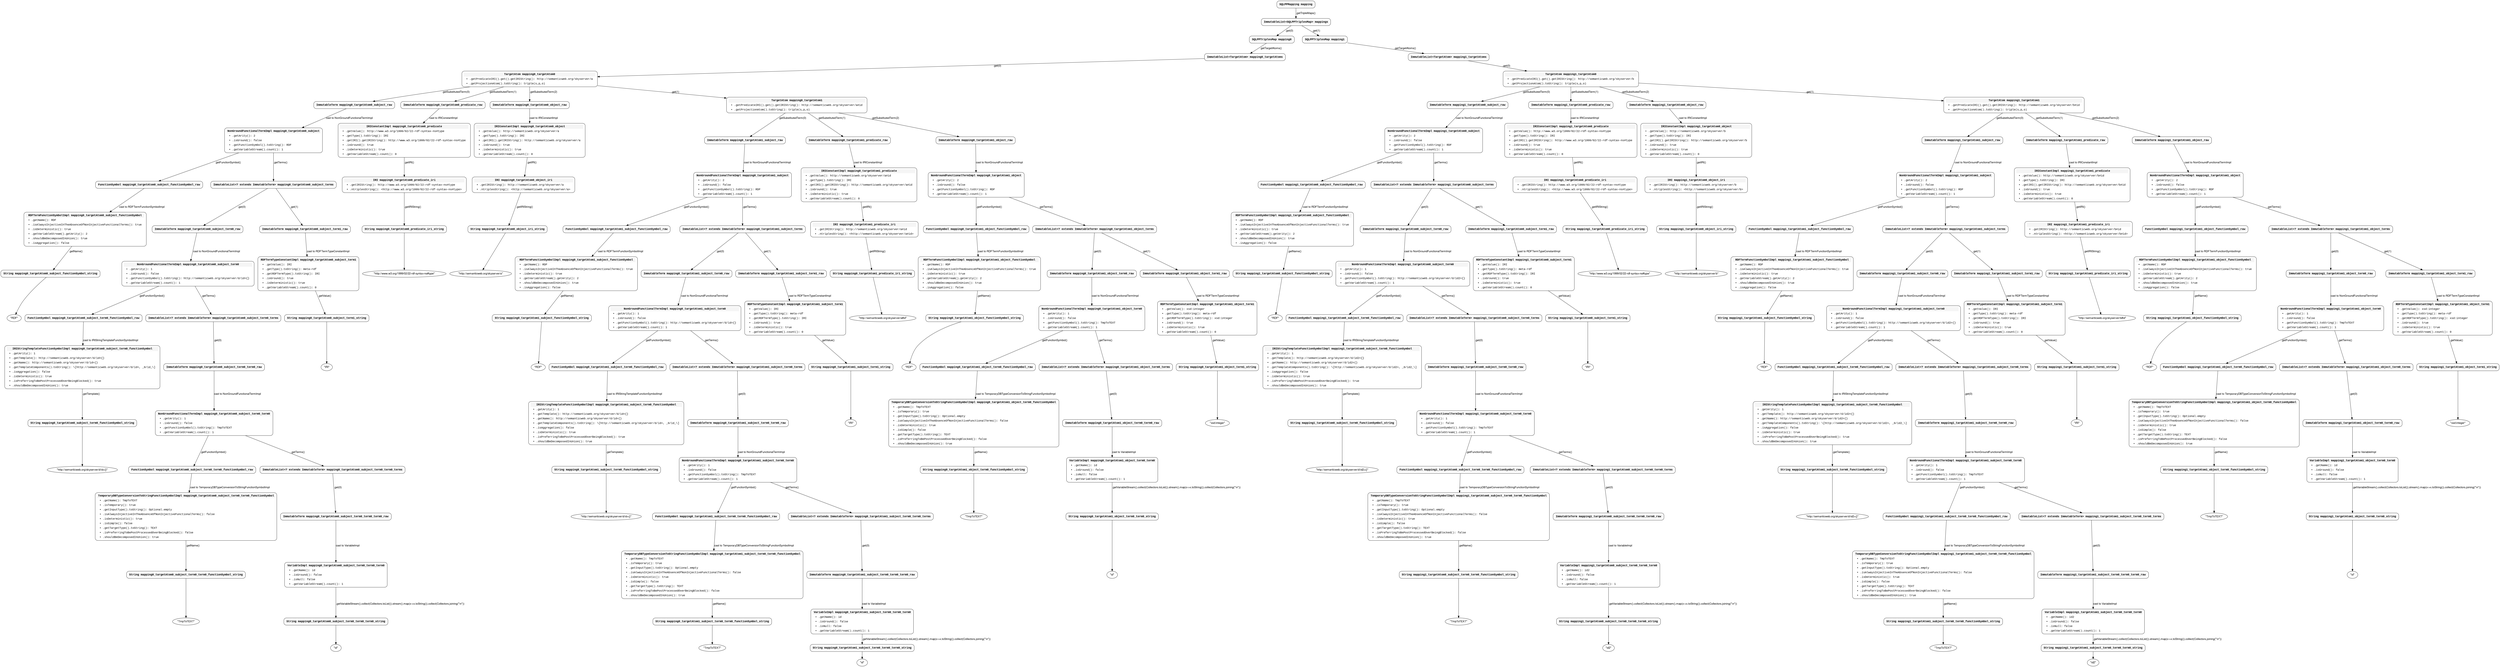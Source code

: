 digraph g {
  fontname="Helvetica,Arial,sans-serif"
  node [fontname="Helvetica,Arial,sans-serif"]
  edge [fontname="Helvetica,Arial,sans-serif"]
  graph [fontsize=30 labelloc="t" label="" splines=true overlap=false rankdir = "TD"];
  ratio = auto;
"SQLPPMapping mapping" [ style = "filled" penwidth = 1 fillcolor = "white" fontname = "Courier New" shape = "Mrecord" label =<<table border="0" cellborder="0" cellpadding="3" bgcolor="white"><tr><td bgcolor="grey96" align="center" colspan="2"><font color="black"><B>SQLPPMapping mapping</B></font></td></tr></table>> ];
"ImmutableList<SQLPPTriplesMap> mappings" [ style = "filled" penwidth = 1 fillcolor = "white" fontname = "Courier New" shape = "Mrecord" label =<<table border="0" cellborder="0" cellpadding="3" bgcolor="white"><tr><td bgcolor="grey96" align="center" colspan="2"><font color="black"><B>ImmutableList&lt;SQLPPTriplesMap&gt; mappings</B></font></td></tr></table>> ];
"SQLPPMapping mapping" -> "ImmutableList<SQLPPTriplesMap> mappings" [label = ".getTripleMaps()"];
"SQLPPTriplesMap mapping0" [ style = "filled" penwidth = 1 fillcolor = "white" fontname = "Courier New" shape = "Mrecord" label =<<table border="0" cellborder="0" cellpadding="3" bgcolor="white"><tr><td bgcolor="grey96" align="center" colspan="2"><font color="black"><B>SQLPPTriplesMap mapping0</B></font></td></tr></table>> ];
"ImmutableList<SQLPPTriplesMap> mappings" -> "SQLPPTriplesMap mapping0" [label = ".get(0)"];
"ImmutableList<TargetAtom> mapping0_targetAtoms" [ style = "filled" penwidth = 1 fillcolor = "white" fontname = "Courier New" shape = "Mrecord" label =<<table border="0" cellborder="0" cellpadding="3" bgcolor="white"><tr><td bgcolor="grey96" align="center" colspan="2"><font color="black"><B>ImmutableList&lt;TargetAtom&gt; mapping0_targetAtoms</B></font></td></tr></table>> ];
"SQLPPTriplesMap mapping0" -> "ImmutableList<TargetAtom> mapping0_targetAtoms" [label = ".getTargetAtoms()"];
"TargetAtom mapping0_targetAtom0" [ style = "filled" penwidth = 1 fillcolor = "white" fontname = "Courier New" shape = "Mrecord" label =<<table border="0" cellborder="0" cellpadding="3" bgcolor="white"><tr><td bgcolor="grey96" align="center" colspan="2"><font color="black"><B>TargetAtom mapping0_targetAtom0</B></font></td></tr><tr><td align="left"> &bull; .getPredicateIRI().get().getIRIString(): http://semanticweb.org/skyserver/a </td></tr><tr><td align="left"> &bull; .getProjectionAtom().toString(): triple(s,p,o) </td></tr></table>> ];
"ImmutableList<TargetAtom> mapping0_targetAtoms" -> "TargetAtom mapping0_targetAtom0" [label = ".get(0)"];
"ImmutableTerm mapping0_targetAtom0_subject_raw" [ style = "filled" penwidth = 1 fillcolor = "white" fontname = "Courier New" shape = "Mrecord" label =<<table border="0" cellborder="0" cellpadding="3" bgcolor="white"><tr><td bgcolor="grey96" align="center" colspan="2"><font color="black"><B>ImmutableTerm mapping0_targetAtom0_subject_raw</B></font></td></tr></table>> ];
"TargetAtom mapping0_targetAtom0" -> "ImmutableTerm mapping0_targetAtom0_subject_raw" [label = ".getSubstitutedTerm(0)"];
"NonGroundFunctionalTermImpl mapping0_targetAtom0_subject" [ style = "filled" penwidth = 1 fillcolor = "white" fontname = "Courier New" shape = "Mrecord" label =<<table border="0" cellborder="0" cellpadding="3" bgcolor="white"><tr><td bgcolor="grey96" align="center" colspan="2"><font color="black"><B>NonGroundFunctionalTermImpl mapping0_targetAtom0_subject</B></font></td></tr><tr><td align="left"> &bull; .getArity(): 2 </td></tr><tr><td align="left"> &bull; .isGround(): false </td></tr><tr><td align="left"> &bull; .getFunctionSymbol().toString(): RDF </td></tr><tr><td align="left"> &bull; .getVariableStream().count(): 1 </td></tr></table>> ];
"ImmutableTerm mapping0_targetAtom0_subject_raw" -> "NonGroundFunctionalTermImpl mapping0_targetAtom0_subject" [label = "cast to NonGroundFunctionalTermImpl"];
"FunctionSymbol mapping0_targetAtom0_subject_functionSymbol_raw" [ style = "filled" penwidth = 1 fillcolor = "white" fontname = "Courier New" shape = "Mrecord" label =<<table border="0" cellborder="0" cellpadding="3" bgcolor="white"><tr><td bgcolor="grey96" align="center" colspan="2"><font color="black"><B>FunctionSymbol mapping0_targetAtom0_subject_functionSymbol_raw</B></font></td></tr></table>> ];
"NonGroundFunctionalTermImpl mapping0_targetAtom0_subject" -> "FunctionSymbol mapping0_targetAtom0_subject_functionSymbol_raw" [label = ".getFunctionSymbol()"];
"RDFTermFunctionSymbolImpl mapping0_targetAtom0_subject_functionSymbol" [ style = "filled" penwidth = 1 fillcolor = "white" fontname = "Courier New" shape = "Mrecord" label =<<table border="0" cellborder="0" cellpadding="3" bgcolor="white"><tr><td bgcolor="grey96" align="center" colspan="2"><font color="black"><B>RDFTermFunctionSymbolImpl mapping0_targetAtom0_subject_functionSymbol</B></font></td></tr><tr><td align="left"> &bull; .getName(): RDF </td></tr><tr><td align="left"> &bull; .isAlwaysInjectiveInTheAbsenceOfNonInjectiveFunctionalTerms(): true </td></tr><tr><td align="left"> &bull; .isDeterministic(): true </td></tr><tr><td align="left"> &bull; .getVariableStream().getArity(): 2 </td></tr><tr><td align="left"> &bull; .shouldBeDecomposedInUnion(): true </td></tr><tr><td align="left"> &bull; .isAggregation(): false </td></tr></table>> ];
"FunctionSymbol mapping0_targetAtom0_subject_functionSymbol_raw" -> "RDFTermFunctionSymbolImpl mapping0_targetAtom0_subject_functionSymbol" [label = "cast to RDFTermFunctionSymbolImpl"];
"String mapping0_targetAtom0_subject_functionSymbol_string" [ style = "filled" penwidth = 1 fillcolor = "white" fontname = "Courier New" shape = "Mrecord" label =<<table border="0" cellborder="0" cellpadding="3" bgcolor="white"><tr><td bgcolor="grey96" align="center" colspan="2"><font color="black"><B>String mapping0_targetAtom0_subject_functionSymbol_string</B></font></td></tr></table>> ];
"RDFTermFunctionSymbolImpl mapping0_targetAtom0_subject_functionSymbol" -> "String mapping0_targetAtom0_subject_functionSymbol_string" [label = ".getName()"];
"String mapping0_targetAtom0_subject_functionSymbol_stringString" [ label = "\"RDF\""];
"String mapping0_targetAtom0_subject_functionSymbol_string" -> "String mapping0_targetAtom0_subject_functionSymbol_stringString";
"ImmutableList<? extends ImmutableTerm> mapping0_targetAtom0_subject_terms" [ style = "filled" penwidth = 1 fillcolor = "white" fontname = "Courier New" shape = "Mrecord" label =<<table border="0" cellborder="0" cellpadding="3" bgcolor="white"><tr><td bgcolor="grey96" align="center" colspan="2"><font color="black"><B>ImmutableList&lt;? extends ImmutableTerm&gt; mapping0_targetAtom0_subject_terms</B></font></td></tr></table>> ];
"NonGroundFunctionalTermImpl mapping0_targetAtom0_subject" -> "ImmutableList<? extends ImmutableTerm> mapping0_targetAtom0_subject_terms" [label = ".getTerms()"];
"ImmutableTerm mapping0_targetAtom0_subject_term0_raw" [ style = "filled" penwidth = 1 fillcolor = "white" fontname = "Courier New" shape = "Mrecord" label =<<table border="0" cellborder="0" cellpadding="3" bgcolor="white"><tr><td bgcolor="grey96" align="center" colspan="2"><font color="black"><B>ImmutableTerm mapping0_targetAtom0_subject_term0_raw</B></font></td></tr></table>> ];
"ImmutableList<? extends ImmutableTerm> mapping0_targetAtom0_subject_terms" -> "ImmutableTerm mapping0_targetAtom0_subject_term0_raw" [label = ".get(0)"];
"NonGroundFunctionalTermImpl mapping0_targetAtom0_subject_term0" [ style = "filled" penwidth = 1 fillcolor = "white" fontname = "Courier New" shape = "Mrecord" label =<<table border="0" cellborder="0" cellpadding="3" bgcolor="white"><tr><td bgcolor="grey96" align="center" colspan="2"><font color="black"><B>NonGroundFunctionalTermImpl mapping0_targetAtom0_subject_term0</B></font></td></tr><tr><td align="left"> &bull; .getArity(): 1 </td></tr><tr><td align="left"> &bull; .isGround(): false </td></tr><tr><td align="left"> &bull; .getFunctionSymbol().toString(): http://semanticweb.org/skyserver/d/id=\{\} </td></tr><tr><td align="left"> &bull; .getVariableStream().count(): 1 </td></tr></table>> ];
"ImmutableTerm mapping0_targetAtom0_subject_term0_raw" -> "NonGroundFunctionalTermImpl mapping0_targetAtom0_subject_term0" [label = "cast to NonGroundFunctionalTermImpl"];
"FunctionSymbol mapping0_targetAtom0_subject_term0_functionSymbol_raw" [ style = "filled" penwidth = 1 fillcolor = "white" fontname = "Courier New" shape = "Mrecord" label =<<table border="0" cellborder="0" cellpadding="3" bgcolor="white"><tr><td bgcolor="grey96" align="center" colspan="2"><font color="black"><B>FunctionSymbol mapping0_targetAtom0_subject_term0_functionSymbol_raw</B></font></td></tr></table>> ];
"NonGroundFunctionalTermImpl mapping0_targetAtom0_subject_term0" -> "FunctionSymbol mapping0_targetAtom0_subject_term0_functionSymbol_raw" [label = ".getFunctionSymbol()"];
"IRIStringTemplateFunctionSymbolImpl mapping0_targetAtom0_subject_term0_functionSymbol" [ style = "filled" penwidth = 1 fillcolor = "white" fontname = "Courier New" shape = "Mrecord" label =<<table border="0" cellborder="0" cellpadding="3" bgcolor="white"><tr><td bgcolor="grey96" align="center" colspan="2"><font color="black"><B>IRIStringTemplateFunctionSymbolImpl mapping0_targetAtom0_subject_term0_functionSymbol</B></font></td></tr><tr><td align="left"> &bull; .getArity(): 1 </td></tr><tr><td align="left"> &bull; .getTemplate(): http://semanticweb.org/skyserver/d/id=\{\} </td></tr><tr><td align="left"> &bull; .getName(): http://semanticweb.org/skyserver/d/id=\{\} </td></tr><tr><td align="left"> &bull; .getTemplateComponents().toString(): \[http://semanticweb.org/skyserver/d/id=, _0/id_\] </td></tr><tr><td align="left"> &bull; .isAggregation(): false </td></tr><tr><td align="left"> &bull; .isDeterministic(): true </td></tr><tr><td align="left"> &bull; .isPreferringToBePostProcessedOverBeingBlocked(): true </td></tr><tr><td align="left"> &bull; .shouldBeDecomposedInUnion(): true </td></tr></table>> ];
"FunctionSymbol mapping0_targetAtom0_subject_term0_functionSymbol_raw" -> "IRIStringTemplateFunctionSymbolImpl mapping0_targetAtom0_subject_term0_functionSymbol" [label = "cast to IRIStringTemplateFunctionSymbolImpl"];
"String mapping0_targetAtom0_subject_term0_functionSymbol_string" [ style = "filled" penwidth = 1 fillcolor = "white" fontname = "Courier New" shape = "Mrecord" label =<<table border="0" cellborder="0" cellpadding="3" bgcolor="white"><tr><td bgcolor="grey96" align="center" colspan="2"><font color="black"><B>String mapping0_targetAtom0_subject_term0_functionSymbol_string</B></font></td></tr></table>> ];
"IRIStringTemplateFunctionSymbolImpl mapping0_targetAtom0_subject_term0_functionSymbol" -> "String mapping0_targetAtom0_subject_term0_functionSymbol_string" [label = ".getTemplate()"];
"String mapping0_targetAtom0_subject_term0_functionSymbol_stringString" [ label = "\"http://semanticweb.org/skyserver/d/id=\{\}\""];
"String mapping0_targetAtom0_subject_term0_functionSymbol_string" -> "String mapping0_targetAtom0_subject_term0_functionSymbol_stringString";
"ImmutableList<? extends ImmutableTerm> mapping0_targetAtom0_subject_term0_terms" [ style = "filled" penwidth = 1 fillcolor = "white" fontname = "Courier New" shape = "Mrecord" label =<<table border="0" cellborder="0" cellpadding="3" bgcolor="white"><tr><td bgcolor="grey96" align="center" colspan="2"><font color="black"><B>ImmutableList&lt;? extends ImmutableTerm&gt; mapping0_targetAtom0_subject_term0_terms</B></font></td></tr></table>> ];
"NonGroundFunctionalTermImpl mapping0_targetAtom0_subject_term0" -> "ImmutableList<? extends ImmutableTerm> mapping0_targetAtom0_subject_term0_terms" [label = ".getTerms()"];
"ImmutableTerm mapping0_targetAtom0_subject_term0_term0_raw" [ style = "filled" penwidth = 1 fillcolor = "white" fontname = "Courier New" shape = "Mrecord" label =<<table border="0" cellborder="0" cellpadding="3" bgcolor="white"><tr><td bgcolor="grey96" align="center" colspan="2"><font color="black"><B>ImmutableTerm mapping0_targetAtom0_subject_term0_term0_raw</B></font></td></tr></table>> ];
"ImmutableList<? extends ImmutableTerm> mapping0_targetAtom0_subject_term0_terms" -> "ImmutableTerm mapping0_targetAtom0_subject_term0_term0_raw" [label = ".get(0)"];
"NonGroundFunctionalTermImpl mapping0_targetAtom0_subject_term0_term0" [ style = "filled" penwidth = 1 fillcolor = "white" fontname = "Courier New" shape = "Mrecord" label =<<table border="0" cellborder="0" cellpadding="3" bgcolor="white"><tr><td bgcolor="grey96" align="center" colspan="2"><font color="black"><B>NonGroundFunctionalTermImpl mapping0_targetAtom0_subject_term0_term0</B></font></td></tr><tr><td align="left"> &bull; .getArity(): 1 </td></tr><tr><td align="left"> &bull; .isGround(): false </td></tr><tr><td align="left"> &bull; .getFunctionSymbol().toString(): TmpToTEXT </td></tr><tr><td align="left"> &bull; .getVariableStream().count(): 1 </td></tr></table>> ];
"ImmutableTerm mapping0_targetAtom0_subject_term0_term0_raw" -> "NonGroundFunctionalTermImpl mapping0_targetAtom0_subject_term0_term0" [label = "cast to NonGroundFunctionalTermImpl"];
"FunctionSymbol mapping0_targetAtom0_subject_term0_term0_functionSymbol_raw" [ style = "filled" penwidth = 1 fillcolor = "white" fontname = "Courier New" shape = "Mrecord" label =<<table border="0" cellborder="0" cellpadding="3" bgcolor="white"><tr><td bgcolor="grey96" align="center" colspan="2"><font color="black"><B>FunctionSymbol mapping0_targetAtom0_subject_term0_term0_functionSymbol_raw</B></font></td></tr></table>> ];
"NonGroundFunctionalTermImpl mapping0_targetAtom0_subject_term0_term0" -> "FunctionSymbol mapping0_targetAtom0_subject_term0_term0_functionSymbol_raw" [label = ".getFunctionSymbol()"];
"TemporaryDBTypeConversionToStringFunctionSymbolImpl mapping0_targetAtom0_subject_term0_term0_functionSymbol" [ style = "filled" penwidth = 1 fillcolor = "white" fontname = "Courier New" shape = "Mrecord" label =<<table border="0" cellborder="0" cellpadding="3" bgcolor="white"><tr><td bgcolor="grey96" align="center" colspan="2"><font color="black"><B>TemporaryDBTypeConversionToStringFunctionSymbolImpl mapping0_targetAtom0_subject_term0_term0_functionSymbol</B></font></td></tr><tr><td align="left"> &bull; .getName(): TmpToTEXT </td></tr><tr><td align="left"> &bull; .isTemporary(): true </td></tr><tr><td align="left"> &bull; .getInputType().toString(): Optional.empty </td></tr><tr><td align="left"> &bull; .isAlwaysInjectiveInTheAbsenceOfNonInjectiveFunctionalTerms(): false </td></tr><tr><td align="left"> &bull; .isDeterministic(): true </td></tr><tr><td align="left"> &bull; .isSimple(): false </td></tr><tr><td align="left"> &bull; .getTargetType().toString(): TEXT </td></tr><tr><td align="left"> &bull; .isPreferringToBePostProcessedOverBeingBlocked(): false </td></tr><tr><td align="left"> &bull; .shouldBeDecomposedInUnion(): true </td></tr></table>> ];
"FunctionSymbol mapping0_targetAtom0_subject_term0_term0_functionSymbol_raw" -> "TemporaryDBTypeConversionToStringFunctionSymbolImpl mapping0_targetAtom0_subject_term0_term0_functionSymbol" [label = "cast to TemporaryDBTypeConversionToStringFunctionSymbolImpl"];
"String mapping0_targetAtom0_subject_term0_term0_functionSymbol_string" [ style = "filled" penwidth = 1 fillcolor = "white" fontname = "Courier New" shape = "Mrecord" label =<<table border="0" cellborder="0" cellpadding="3" bgcolor="white"><tr><td bgcolor="grey96" align="center" colspan="2"><font color="black"><B>String mapping0_targetAtom0_subject_term0_term0_functionSymbol_string</B></font></td></tr></table>> ];
"TemporaryDBTypeConversionToStringFunctionSymbolImpl mapping0_targetAtom0_subject_term0_term0_functionSymbol" -> "String mapping0_targetAtom0_subject_term0_term0_functionSymbol_string" [label = ".getName()"];
"String mapping0_targetAtom0_subject_term0_term0_functionSymbol_stringString" [ label = "\"TmpToTEXT\""];
"String mapping0_targetAtom0_subject_term0_term0_functionSymbol_string" -> "String mapping0_targetAtom0_subject_term0_term0_functionSymbol_stringString";
"ImmutableList<? extends ImmutableTerm> mapping0_targetAtom0_subject_term0_term0_terms" [ style = "filled" penwidth = 1 fillcolor = "white" fontname = "Courier New" shape = "Mrecord" label =<<table border="0" cellborder="0" cellpadding="3" bgcolor="white"><tr><td bgcolor="grey96" align="center" colspan="2"><font color="black"><B>ImmutableList&lt;? extends ImmutableTerm&gt; mapping0_targetAtom0_subject_term0_term0_terms</B></font></td></tr></table>> ];
"NonGroundFunctionalTermImpl mapping0_targetAtom0_subject_term0_term0" -> "ImmutableList<? extends ImmutableTerm> mapping0_targetAtom0_subject_term0_term0_terms" [label = ".getTerms()"];
"ImmutableTerm mapping0_targetAtom0_subject_term0_term0_term0_raw" [ style = "filled" penwidth = 1 fillcolor = "white" fontname = "Courier New" shape = "Mrecord" label =<<table border="0" cellborder="0" cellpadding="3" bgcolor="white"><tr><td bgcolor="grey96" align="center" colspan="2"><font color="black"><B>ImmutableTerm mapping0_targetAtom0_subject_term0_term0_term0_raw</B></font></td></tr></table>> ];
"ImmutableList<? extends ImmutableTerm> mapping0_targetAtom0_subject_term0_term0_terms" -> "ImmutableTerm mapping0_targetAtom0_subject_term0_term0_term0_raw" [label = ".get(0)"];
"VariableImpl mapping0_targetAtom0_subject_term0_term0_term0" [ style = "filled" penwidth = 1 fillcolor = "white" fontname = "Courier New" shape = "Mrecord" label =<<table border="0" cellborder="0" cellpadding="3" bgcolor="white"><tr><td bgcolor="grey96" align="center" colspan="2"><font color="black"><B>VariableImpl mapping0_targetAtom0_subject_term0_term0_term0</B></font></td></tr><tr><td align="left"> &bull; .getName(): id </td></tr><tr><td align="left"> &bull; .isGround(): false </td></tr><tr><td align="left"> &bull; .isNull: false </td></tr><tr><td align="left"> &bull; .getVariableStream().count(): 1 </td></tr></table>> ];
"ImmutableTerm mapping0_targetAtom0_subject_term0_term0_term0_raw" -> "VariableImpl mapping0_targetAtom0_subject_term0_term0_term0" [label = "cast to VariableImpl"];
"String mapping0_targetAtom0_subject_term0_term0_term0_string" [ style = "filled" penwidth = 1 fillcolor = "white" fontname = "Courier New" shape = "Mrecord" label =<<table border="0" cellborder="0" cellpadding="3" bgcolor="white"><tr><td bgcolor="grey96" align="center" colspan="2"><font color="black"><B>String mapping0_targetAtom0_subject_term0_term0_term0_string</B></font></td></tr></table>> ];
"VariableImpl mapping0_targetAtom0_subject_term0_term0_term0" -> "String mapping0_targetAtom0_subject_term0_term0_term0_string" [label = ".getVariableStream().collect(Collectors.toList()).stream().map(x->x.toString()).collect(Collectors.joining(\"\\n\"))"];
"String mapping0_targetAtom0_subject_term0_term0_term0_stringString" [ label = "\"id\""];
"String mapping0_targetAtom0_subject_term0_term0_term0_string" -> "String mapping0_targetAtom0_subject_term0_term0_term0_stringString";
"ImmutableTerm mapping0_targetAtom0_subject_term1_raw" [ style = "filled" penwidth = 1 fillcolor = "white" fontname = "Courier New" shape = "Mrecord" label =<<table border="0" cellborder="0" cellpadding="3" bgcolor="white"><tr><td bgcolor="grey96" align="center" colspan="2"><font color="black"><B>ImmutableTerm mapping0_targetAtom0_subject_term1_raw</B></font></td></tr></table>> ];
"ImmutableList<? extends ImmutableTerm> mapping0_targetAtom0_subject_terms" -> "ImmutableTerm mapping0_targetAtom0_subject_term1_raw" [label = ".get(1)"];
"RDFTermTypeConstantImpl mapping0_targetAtom0_subject_term1" [ style = "filled" penwidth = 1 fillcolor = "white" fontname = "Courier New" shape = "Mrecord" label =<<table border="0" cellborder="0" cellpadding="3" bgcolor="white"><tr><td bgcolor="grey96" align="center" colspan="2"><font color="black"><B>RDFTermTypeConstantImpl mapping0_targetAtom0_subject_term1</B></font></td></tr><tr><td align="left"> &bull; .getValue(): IRI </td></tr><tr><td align="left"> &bull; .getType().toString(): meta-rdf </td></tr><tr><td align="left"> &bull; .getRDFTermType().toString(): IRI </td></tr><tr><td align="left"> &bull; .isGround(): true </td></tr><tr><td align="left"> &bull; .isDeterministic(): true </td></tr><tr><td align="left"> &bull; .getVariableStream().count(): 0 </td></tr></table>> ];
"ImmutableTerm mapping0_targetAtom0_subject_term1_raw" -> "RDFTermTypeConstantImpl mapping0_targetAtom0_subject_term1" [label = "cast to RDFTermTypeConstantImpl"];
"String mapping0_targetAtom0_subject_term1_string" [ style = "filled" penwidth = 1 fillcolor = "white" fontname = "Courier New" shape = "Mrecord" label =<<table border="0" cellborder="0" cellpadding="3" bgcolor="white"><tr><td bgcolor="grey96" align="center" colspan="2"><font color="black"><B>String mapping0_targetAtom0_subject_term1_string</B></font></td></tr></table>> ];
"RDFTermTypeConstantImpl mapping0_targetAtom0_subject_term1" -> "String mapping0_targetAtom0_subject_term1_string" [label = ".getValue()"];
"String mapping0_targetAtom0_subject_term1_stringString" [ label = "\"IRI\""];
"String mapping0_targetAtom0_subject_term1_string" -> "String mapping0_targetAtom0_subject_term1_stringString";
"ImmutableTerm mapping0_targetAtom0_predicate_raw" [ style = "filled" penwidth = 1 fillcolor = "white" fontname = "Courier New" shape = "Mrecord" label =<<table border="0" cellborder="0" cellpadding="3" bgcolor="white"><tr><td bgcolor="grey96" align="center" colspan="2"><font color="black"><B>ImmutableTerm mapping0_targetAtom0_predicate_raw</B></font></td></tr></table>> ];
"TargetAtom mapping0_targetAtom0" -> "ImmutableTerm mapping0_targetAtom0_predicate_raw" [label = ".getSubstitutedTerm(1)"];
"IRIConstantImpl mapping0_targetAtom0_predicate" [ style = "filled" penwidth = 1 fillcolor = "white" fontname = "Courier New" shape = "Mrecord" label =<<table border="0" cellborder="0" cellpadding="3" bgcolor="white"><tr><td bgcolor="grey96" align="center" colspan="2"><font color="black"><B>IRIConstantImpl mapping0_targetAtom0_predicate</B></font></td></tr><tr><td align="left"> &bull; .getValue(): http://www.w3.org/1999/02/22-rdf-syntax-ns#type </td></tr><tr><td align="left"> &bull; .getType().toString(): IRI </td></tr><tr><td align="left"> &bull; .getIRI().getIRIString(): http://www.w3.org/1999/02/22-rdf-syntax-ns#type </td></tr><tr><td align="left"> &bull; .isGround(): true </td></tr><tr><td align="left"> &bull; .isDeterministic(): true </td></tr><tr><td align="left"> &bull; .getVariableStream().count(): 0 </td></tr></table>> ];
"ImmutableTerm mapping0_targetAtom0_predicate_raw" -> "IRIConstantImpl mapping0_targetAtom0_predicate" [label = "cast to IRIConstantImpl"];
"IRI mapping0_targetAtom0_predicate_iri" [ style = "filled" penwidth = 1 fillcolor = "white" fontname = "Courier New" shape = "Mrecord" label =<<table border="0" cellborder="0" cellpadding="3" bgcolor="white"><tr><td bgcolor="grey96" align="center" colspan="2"><font color="black"><B>IRI mapping0_targetAtom0_predicate_iri</B></font></td></tr><tr><td align="left"> &bull; .getIRIString(): http://www.w3.org/1999/02/22-rdf-syntax-ns#type </td></tr><tr><td align="left"> &bull; .ntriplesString(): &lt;http://www.w3.org/1999/02/22-rdf-syntax-ns#type&gt; </td></tr></table>> ];
"IRIConstantImpl mapping0_targetAtom0_predicate" -> "IRI mapping0_targetAtom0_predicate_iri" [label = ".getIRI()"];
"String mapping0_targetAtom0_predicate_iri_string" [ style = "filled" penwidth = 1 fillcolor = "white" fontname = "Courier New" shape = "Mrecord" label =<<table border="0" cellborder="0" cellpadding="3" bgcolor="white"><tr><td bgcolor="grey96" align="center" colspan="2"><font color="black"><B>String mapping0_targetAtom0_predicate_iri_string</B></font></td></tr></table>> ];
"IRI mapping0_targetAtom0_predicate_iri" -> "String mapping0_targetAtom0_predicate_iri_string" [label = ".getIRIString()"];
"String mapping0_targetAtom0_predicate_iri_stringString" [ label = "\"http://www.w3.org/1999/02/22-rdf-syntax-ns#type\""];
"String mapping0_targetAtom0_predicate_iri_string" -> "String mapping0_targetAtom0_predicate_iri_stringString";
"ImmutableTerm mapping0_targetAtom0_object_raw" [ style = "filled" penwidth = 1 fillcolor = "white" fontname = "Courier New" shape = "Mrecord" label =<<table border="0" cellborder="0" cellpadding="3" bgcolor="white"><tr><td bgcolor="grey96" align="center" colspan="2"><font color="black"><B>ImmutableTerm mapping0_targetAtom0_object_raw</B></font></td></tr></table>> ];
"TargetAtom mapping0_targetAtom0" -> "ImmutableTerm mapping0_targetAtom0_object_raw" [label = ".getSubstitutedTerm(2)"];
"IRIConstantImpl mapping0_targetAtom0_object" [ style = "filled" penwidth = 1 fillcolor = "white" fontname = "Courier New" shape = "Mrecord" label =<<table border="0" cellborder="0" cellpadding="3" bgcolor="white"><tr><td bgcolor="grey96" align="center" colspan="2"><font color="black"><B>IRIConstantImpl mapping0_targetAtom0_object</B></font></td></tr><tr><td align="left"> &bull; .getValue(): http://semanticweb.org/skyserver/a </td></tr><tr><td align="left"> &bull; .getType().toString(): IRI </td></tr><tr><td align="left"> &bull; .getIRI().getIRIString(): http://semanticweb.org/skyserver/a </td></tr><tr><td align="left"> &bull; .isGround(): true </td></tr><tr><td align="left"> &bull; .isDeterministic(): true </td></tr><tr><td align="left"> &bull; .getVariableStream().count(): 0 </td></tr></table>> ];
"ImmutableTerm mapping0_targetAtom0_object_raw" -> "IRIConstantImpl mapping0_targetAtom0_object" [label = "cast to IRIConstantImpl"];
"IRI mapping0_targetAtom0_object_iri" [ style = "filled" penwidth = 1 fillcolor = "white" fontname = "Courier New" shape = "Mrecord" label =<<table border="0" cellborder="0" cellpadding="3" bgcolor="white"><tr><td bgcolor="grey96" align="center" colspan="2"><font color="black"><B>IRI mapping0_targetAtom0_object_iri</B></font></td></tr><tr><td align="left"> &bull; .getIRIString(): http://semanticweb.org/skyserver/a </td></tr><tr><td align="left"> &bull; .ntriplesString(): &lt;http://semanticweb.org/skyserver/a&gt; </td></tr></table>> ];
"IRIConstantImpl mapping0_targetAtom0_object" -> "IRI mapping0_targetAtom0_object_iri" [label = ".getIRI()"];
"String mapping0_targetAtom0_object_iri_string" [ style = "filled" penwidth = 1 fillcolor = "white" fontname = "Courier New" shape = "Mrecord" label =<<table border="0" cellborder="0" cellpadding="3" bgcolor="white"><tr><td bgcolor="grey96" align="center" colspan="2"><font color="black"><B>String mapping0_targetAtom0_object_iri_string</B></font></td></tr></table>> ];
"IRI mapping0_targetAtom0_object_iri" -> "String mapping0_targetAtom0_object_iri_string" [label = ".getIRIString()"];
"String mapping0_targetAtom0_object_iri_stringString" [ label = "\"http://semanticweb.org/skyserver/a\""];
"String mapping0_targetAtom0_object_iri_string" -> "String mapping0_targetAtom0_object_iri_stringString";
"TargetAtom mapping0_targetAtom1" [ style = "filled" penwidth = 1 fillcolor = "white" fontname = "Courier New" shape = "Mrecord" label =<<table border="0" cellborder="0" cellpadding="3" bgcolor="white"><tr><td bgcolor="grey96" align="center" colspan="2"><font color="black"><B>TargetAtom mapping0_targetAtom1</B></font></td></tr><tr><td align="left"> &bull; .getPredicateIRI().get().getIRIString(): http://semanticweb.org/skyserver/a#id </td></tr><tr><td align="left"> &bull; .getProjectionAtom().toString(): triple(s,p,o) </td></tr></table>> ];
"TargetAtom mapping0_targetAtom0" -> "TargetAtom mapping0_targetAtom1" [label = ".get(1)"];
"ImmutableTerm mapping0_targetAtom1_subject_raw" [ style = "filled" penwidth = 1 fillcolor = "white" fontname = "Courier New" shape = "Mrecord" label =<<table border="0" cellborder="0" cellpadding="3" bgcolor="white"><tr><td bgcolor="grey96" align="center" colspan="2"><font color="black"><B>ImmutableTerm mapping0_targetAtom1_subject_raw</B></font></td></tr></table>> ];
"TargetAtom mapping0_targetAtom1" -> "ImmutableTerm mapping0_targetAtom1_subject_raw" [label = ".getSubstitutedTerm(0)"];
"NonGroundFunctionalTermImpl mapping0_targetAtom1_subject" [ style = "filled" penwidth = 1 fillcolor = "white" fontname = "Courier New" shape = "Mrecord" label =<<table border="0" cellborder="0" cellpadding="3" bgcolor="white"><tr><td bgcolor="grey96" align="center" colspan="2"><font color="black"><B>NonGroundFunctionalTermImpl mapping0_targetAtom1_subject</B></font></td></tr><tr><td align="left"> &bull; .getArity(): 2 </td></tr><tr><td align="left"> &bull; .isGround(): false </td></tr><tr><td align="left"> &bull; .getFunctionSymbol().toString(): RDF </td></tr><tr><td align="left"> &bull; .getVariableStream().count(): 1 </td></tr></table>> ];
"ImmutableTerm mapping0_targetAtom1_subject_raw" -> "NonGroundFunctionalTermImpl mapping0_targetAtom1_subject" [label = "cast to NonGroundFunctionalTermImpl"];
"FunctionSymbol mapping0_targetAtom1_subject_functionSymbol_raw" [ style = "filled" penwidth = 1 fillcolor = "white" fontname = "Courier New" shape = "Mrecord" label =<<table border="0" cellborder="0" cellpadding="3" bgcolor="white"><tr><td bgcolor="grey96" align="center" colspan="2"><font color="black"><B>FunctionSymbol mapping0_targetAtom1_subject_functionSymbol_raw</B></font></td></tr></table>> ];
"NonGroundFunctionalTermImpl mapping0_targetAtom1_subject" -> "FunctionSymbol mapping0_targetAtom1_subject_functionSymbol_raw" [label = ".getFunctionSymbol()"];
"RDFTermFunctionSymbolImpl mapping0_targetAtom1_subject_functionSymbol" [ style = "filled" penwidth = 1 fillcolor = "white" fontname = "Courier New" shape = "Mrecord" label =<<table border="0" cellborder="0" cellpadding="3" bgcolor="white"><tr><td bgcolor="grey96" align="center" colspan="2"><font color="black"><B>RDFTermFunctionSymbolImpl mapping0_targetAtom1_subject_functionSymbol</B></font></td></tr><tr><td align="left"> &bull; .getName(): RDF </td></tr><tr><td align="left"> &bull; .isAlwaysInjectiveInTheAbsenceOfNonInjectiveFunctionalTerms(): true </td></tr><tr><td align="left"> &bull; .isDeterministic(): true </td></tr><tr><td align="left"> &bull; .getVariableStream().getArity(): 2 </td></tr><tr><td align="left"> &bull; .shouldBeDecomposedInUnion(): true </td></tr><tr><td align="left"> &bull; .isAggregation(): false </td></tr></table>> ];
"FunctionSymbol mapping0_targetAtom1_subject_functionSymbol_raw" -> "RDFTermFunctionSymbolImpl mapping0_targetAtom1_subject_functionSymbol" [label = "cast to RDFTermFunctionSymbolImpl"];
"String mapping0_targetAtom1_subject_functionSymbol_string" [ style = "filled" penwidth = 1 fillcolor = "white" fontname = "Courier New" shape = "Mrecord" label =<<table border="0" cellborder="0" cellpadding="3" bgcolor="white"><tr><td bgcolor="grey96" align="center" colspan="2"><font color="black"><B>String mapping0_targetAtom1_subject_functionSymbol_string</B></font></td></tr></table>> ];
"RDFTermFunctionSymbolImpl mapping0_targetAtom1_subject_functionSymbol" -> "String mapping0_targetAtom1_subject_functionSymbol_string" [label = ".getName()"];
"String mapping0_targetAtom1_subject_functionSymbol_stringString" [ label = "\"RDF\""];
"String mapping0_targetAtom1_subject_functionSymbol_string" -> "String mapping0_targetAtom1_subject_functionSymbol_stringString";
"ImmutableList<? extends ImmutableTerm> mapping0_targetAtom1_subject_terms" [ style = "filled" penwidth = 1 fillcolor = "white" fontname = "Courier New" shape = "Mrecord" label =<<table border="0" cellborder="0" cellpadding="3" bgcolor="white"><tr><td bgcolor="grey96" align="center" colspan="2"><font color="black"><B>ImmutableList&lt;? extends ImmutableTerm&gt; mapping0_targetAtom1_subject_terms</B></font></td></tr></table>> ];
"NonGroundFunctionalTermImpl mapping0_targetAtom1_subject" -> "ImmutableList<? extends ImmutableTerm> mapping0_targetAtom1_subject_terms" [label = ".getTerms()"];
"ImmutableTerm mapping0_targetAtom1_subject_term0_raw" [ style = "filled" penwidth = 1 fillcolor = "white" fontname = "Courier New" shape = "Mrecord" label =<<table border="0" cellborder="0" cellpadding="3" bgcolor="white"><tr><td bgcolor="grey96" align="center" colspan="2"><font color="black"><B>ImmutableTerm mapping0_targetAtom1_subject_term0_raw</B></font></td></tr></table>> ];
"ImmutableList<? extends ImmutableTerm> mapping0_targetAtom1_subject_terms" -> "ImmutableTerm mapping0_targetAtom1_subject_term0_raw" [label = ".get(0)"];
"NonGroundFunctionalTermImpl mapping0_targetAtom1_subject_term0" [ style = "filled" penwidth = 1 fillcolor = "white" fontname = "Courier New" shape = "Mrecord" label =<<table border="0" cellborder="0" cellpadding="3" bgcolor="white"><tr><td bgcolor="grey96" align="center" colspan="2"><font color="black"><B>NonGroundFunctionalTermImpl mapping0_targetAtom1_subject_term0</B></font></td></tr><tr><td align="left"> &bull; .getArity(): 1 </td></tr><tr><td align="left"> &bull; .isGround(): false </td></tr><tr><td align="left"> &bull; .getFunctionSymbol().toString(): http://semanticweb.org/skyserver/d/id=\{\} </td></tr><tr><td align="left"> &bull; .getVariableStream().count(): 1 </td></tr></table>> ];
"ImmutableTerm mapping0_targetAtom1_subject_term0_raw" -> "NonGroundFunctionalTermImpl mapping0_targetAtom1_subject_term0" [label = "cast to NonGroundFunctionalTermImpl"];
"FunctionSymbol mapping0_targetAtom1_subject_term0_functionSymbol_raw" [ style = "filled" penwidth = 1 fillcolor = "white" fontname = "Courier New" shape = "Mrecord" label =<<table border="0" cellborder="0" cellpadding="3" bgcolor="white"><tr><td bgcolor="grey96" align="center" colspan="2"><font color="black"><B>FunctionSymbol mapping0_targetAtom1_subject_term0_functionSymbol_raw</B></font></td></tr></table>> ];
"NonGroundFunctionalTermImpl mapping0_targetAtom1_subject_term0" -> "FunctionSymbol mapping0_targetAtom1_subject_term0_functionSymbol_raw" [label = ".getFunctionSymbol()"];
"IRIStringTemplateFunctionSymbolImpl mapping0_targetAtom1_subject_term0_functionSymbol" [ style = "filled" penwidth = 1 fillcolor = "white" fontname = "Courier New" shape = "Mrecord" label =<<table border="0" cellborder="0" cellpadding="3" bgcolor="white"><tr><td bgcolor="grey96" align="center" colspan="2"><font color="black"><B>IRIStringTemplateFunctionSymbolImpl mapping0_targetAtom1_subject_term0_functionSymbol</B></font></td></tr><tr><td align="left"> &bull; .getArity(): 1 </td></tr><tr><td align="left"> &bull; .getTemplate(): http://semanticweb.org/skyserver/d/id=\{\} </td></tr><tr><td align="left"> &bull; .getName(): http://semanticweb.org/skyserver/d/id=\{\} </td></tr><tr><td align="left"> &bull; .getTemplateComponents().toString(): \[http://semanticweb.org/skyserver/d/id=, _0/id_\] </td></tr><tr><td align="left"> &bull; .isAggregation(): false </td></tr><tr><td align="left"> &bull; .isDeterministic(): true </td></tr><tr><td align="left"> &bull; .isPreferringToBePostProcessedOverBeingBlocked(): true </td></tr><tr><td align="left"> &bull; .shouldBeDecomposedInUnion(): true </td></tr></table>> ];
"FunctionSymbol mapping0_targetAtom1_subject_term0_functionSymbol_raw" -> "IRIStringTemplateFunctionSymbolImpl mapping0_targetAtom1_subject_term0_functionSymbol" [label = "cast to IRIStringTemplateFunctionSymbolImpl"];
"String mapping0_targetAtom1_subject_term0_functionSymbol_string" [ style = "filled" penwidth = 1 fillcolor = "white" fontname = "Courier New" shape = "Mrecord" label =<<table border="0" cellborder="0" cellpadding="3" bgcolor="white"><tr><td bgcolor="grey96" align="center" colspan="2"><font color="black"><B>String mapping0_targetAtom1_subject_term0_functionSymbol_string</B></font></td></tr></table>> ];
"IRIStringTemplateFunctionSymbolImpl mapping0_targetAtom1_subject_term0_functionSymbol" -> "String mapping0_targetAtom1_subject_term0_functionSymbol_string" [label = ".getTemplate()"];
"String mapping0_targetAtom1_subject_term0_functionSymbol_stringString" [ label = "\"http://semanticweb.org/skyserver/d/id=\{\}\""];
"String mapping0_targetAtom1_subject_term0_functionSymbol_string" -> "String mapping0_targetAtom1_subject_term0_functionSymbol_stringString";
"ImmutableList<? extends ImmutableTerm> mapping0_targetAtom1_subject_term0_terms" [ style = "filled" penwidth = 1 fillcolor = "white" fontname = "Courier New" shape = "Mrecord" label =<<table border="0" cellborder="0" cellpadding="3" bgcolor="white"><tr><td bgcolor="grey96" align="center" colspan="2"><font color="black"><B>ImmutableList&lt;? extends ImmutableTerm&gt; mapping0_targetAtom1_subject_term0_terms</B></font></td></tr></table>> ];
"NonGroundFunctionalTermImpl mapping0_targetAtom1_subject_term0" -> "ImmutableList<? extends ImmutableTerm> mapping0_targetAtom1_subject_term0_terms" [label = ".getTerms()"];
"ImmutableTerm mapping0_targetAtom1_subject_term0_term0_raw" [ style = "filled" penwidth = 1 fillcolor = "white" fontname = "Courier New" shape = "Mrecord" label =<<table border="0" cellborder="0" cellpadding="3" bgcolor="white"><tr><td bgcolor="grey96" align="center" colspan="2"><font color="black"><B>ImmutableTerm mapping0_targetAtom1_subject_term0_term0_raw</B></font></td></tr></table>> ];
"ImmutableList<? extends ImmutableTerm> mapping0_targetAtom1_subject_term0_terms" -> "ImmutableTerm mapping0_targetAtom1_subject_term0_term0_raw" [label = ".get(0)"];
"NonGroundFunctionalTermImpl mapping0_targetAtom1_subject_term0_term0" [ style = "filled" penwidth = 1 fillcolor = "white" fontname = "Courier New" shape = "Mrecord" label =<<table border="0" cellborder="0" cellpadding="3" bgcolor="white"><tr><td bgcolor="grey96" align="center" colspan="2"><font color="black"><B>NonGroundFunctionalTermImpl mapping0_targetAtom1_subject_term0_term0</B></font></td></tr><tr><td align="left"> &bull; .getArity(): 1 </td></tr><tr><td align="left"> &bull; .isGround(): false </td></tr><tr><td align="left"> &bull; .getFunctionSymbol().toString(): TmpToTEXT </td></tr><tr><td align="left"> &bull; .getVariableStream().count(): 1 </td></tr></table>> ];
"ImmutableTerm mapping0_targetAtom1_subject_term0_term0_raw" -> "NonGroundFunctionalTermImpl mapping0_targetAtom1_subject_term0_term0" [label = "cast to NonGroundFunctionalTermImpl"];
"FunctionSymbol mapping0_targetAtom1_subject_term0_term0_functionSymbol_raw" [ style = "filled" penwidth = 1 fillcolor = "white" fontname = "Courier New" shape = "Mrecord" label =<<table border="0" cellborder="0" cellpadding="3" bgcolor="white"><tr><td bgcolor="grey96" align="center" colspan="2"><font color="black"><B>FunctionSymbol mapping0_targetAtom1_subject_term0_term0_functionSymbol_raw</B></font></td></tr></table>> ];
"NonGroundFunctionalTermImpl mapping0_targetAtom1_subject_term0_term0" -> "FunctionSymbol mapping0_targetAtom1_subject_term0_term0_functionSymbol_raw" [label = ".getFunctionSymbol()"];
"TemporaryDBTypeConversionToStringFunctionSymbolImpl mapping0_targetAtom1_subject_term0_term0_functionSymbol" [ style = "filled" penwidth = 1 fillcolor = "white" fontname = "Courier New" shape = "Mrecord" label =<<table border="0" cellborder="0" cellpadding="3" bgcolor="white"><tr><td bgcolor="grey96" align="center" colspan="2"><font color="black"><B>TemporaryDBTypeConversionToStringFunctionSymbolImpl mapping0_targetAtom1_subject_term0_term0_functionSymbol</B></font></td></tr><tr><td align="left"> &bull; .getName(): TmpToTEXT </td></tr><tr><td align="left"> &bull; .isTemporary(): true </td></tr><tr><td align="left"> &bull; .getInputType().toString(): Optional.empty </td></tr><tr><td align="left"> &bull; .isAlwaysInjectiveInTheAbsenceOfNonInjectiveFunctionalTerms(): false </td></tr><tr><td align="left"> &bull; .isDeterministic(): true </td></tr><tr><td align="left"> &bull; .isSimple(): false </td></tr><tr><td align="left"> &bull; .getTargetType().toString(): TEXT </td></tr><tr><td align="left"> &bull; .isPreferringToBePostProcessedOverBeingBlocked(): false </td></tr><tr><td align="left"> &bull; .shouldBeDecomposedInUnion(): true </td></tr></table>> ];
"FunctionSymbol mapping0_targetAtom1_subject_term0_term0_functionSymbol_raw" -> "TemporaryDBTypeConversionToStringFunctionSymbolImpl mapping0_targetAtom1_subject_term0_term0_functionSymbol" [label = "cast to TemporaryDBTypeConversionToStringFunctionSymbolImpl"];
"String mapping0_targetAtom1_subject_term0_term0_functionSymbol_string" [ style = "filled" penwidth = 1 fillcolor = "white" fontname = "Courier New" shape = "Mrecord" label =<<table border="0" cellborder="0" cellpadding="3" bgcolor="white"><tr><td bgcolor="grey96" align="center" colspan="2"><font color="black"><B>String mapping0_targetAtom1_subject_term0_term0_functionSymbol_string</B></font></td></tr></table>> ];
"TemporaryDBTypeConversionToStringFunctionSymbolImpl mapping0_targetAtom1_subject_term0_term0_functionSymbol" -> "String mapping0_targetAtom1_subject_term0_term0_functionSymbol_string" [label = ".getName()"];
"String mapping0_targetAtom1_subject_term0_term0_functionSymbol_stringString" [ label = "\"TmpToTEXT\""];
"String mapping0_targetAtom1_subject_term0_term0_functionSymbol_string" -> "String mapping0_targetAtom1_subject_term0_term0_functionSymbol_stringString";
"ImmutableList<? extends ImmutableTerm> mapping0_targetAtom1_subject_term0_term0_terms" [ style = "filled" penwidth = 1 fillcolor = "white" fontname = "Courier New" shape = "Mrecord" label =<<table border="0" cellborder="0" cellpadding="3" bgcolor="white"><tr><td bgcolor="grey96" align="center" colspan="2"><font color="black"><B>ImmutableList&lt;? extends ImmutableTerm&gt; mapping0_targetAtom1_subject_term0_term0_terms</B></font></td></tr></table>> ];
"NonGroundFunctionalTermImpl mapping0_targetAtom1_subject_term0_term0" -> "ImmutableList<? extends ImmutableTerm> mapping0_targetAtom1_subject_term0_term0_terms" [label = ".getTerms()"];
"ImmutableTerm mapping0_targetAtom1_subject_term0_term0_term0_raw" [ style = "filled" penwidth = 1 fillcolor = "white" fontname = "Courier New" shape = "Mrecord" label =<<table border="0" cellborder="0" cellpadding="3" bgcolor="white"><tr><td bgcolor="grey96" align="center" colspan="2"><font color="black"><B>ImmutableTerm mapping0_targetAtom1_subject_term0_term0_term0_raw</B></font></td></tr></table>> ];
"ImmutableList<? extends ImmutableTerm> mapping0_targetAtom1_subject_term0_term0_terms" -> "ImmutableTerm mapping0_targetAtom1_subject_term0_term0_term0_raw" [label = ".get(0)"];
"VariableImpl mapping0_targetAtom1_subject_term0_term0_term0" [ style = "filled" penwidth = 1 fillcolor = "white" fontname = "Courier New" shape = "Mrecord" label =<<table border="0" cellborder="0" cellpadding="3" bgcolor="white"><tr><td bgcolor="grey96" align="center" colspan="2"><font color="black"><B>VariableImpl mapping0_targetAtom1_subject_term0_term0_term0</B></font></td></tr><tr><td align="left"> &bull; .getName(): id </td></tr><tr><td align="left"> &bull; .isGround(): false </td></tr><tr><td align="left"> &bull; .isNull: false </td></tr><tr><td align="left"> &bull; .getVariableStream().count(): 1 </td></tr></table>> ];
"ImmutableTerm mapping0_targetAtom1_subject_term0_term0_term0_raw" -> "VariableImpl mapping0_targetAtom1_subject_term0_term0_term0" [label = "cast to VariableImpl"];
"String mapping0_targetAtom1_subject_term0_term0_term0_string" [ style = "filled" penwidth = 1 fillcolor = "white" fontname = "Courier New" shape = "Mrecord" label =<<table border="0" cellborder="0" cellpadding="3" bgcolor="white"><tr><td bgcolor="grey96" align="center" colspan="2"><font color="black"><B>String mapping0_targetAtom1_subject_term0_term0_term0_string</B></font></td></tr></table>> ];
"VariableImpl mapping0_targetAtom1_subject_term0_term0_term0" -> "String mapping0_targetAtom1_subject_term0_term0_term0_string" [label = ".getVariableStream().collect(Collectors.toList()).stream().map(x->x.toString()).collect(Collectors.joining(\"\\n\"))"];
"String mapping0_targetAtom1_subject_term0_term0_term0_stringString" [ label = "\"id\""];
"String mapping0_targetAtom1_subject_term0_term0_term0_string" -> "String mapping0_targetAtom1_subject_term0_term0_term0_stringString";
"ImmutableTerm mapping0_targetAtom1_subject_term1_raw" [ style = "filled" penwidth = 1 fillcolor = "white" fontname = "Courier New" shape = "Mrecord" label =<<table border="0" cellborder="0" cellpadding="3" bgcolor="white"><tr><td bgcolor="grey96" align="center" colspan="2"><font color="black"><B>ImmutableTerm mapping0_targetAtom1_subject_term1_raw</B></font></td></tr></table>> ];
"ImmutableList<? extends ImmutableTerm> mapping0_targetAtom1_subject_terms" -> "ImmutableTerm mapping0_targetAtom1_subject_term1_raw" [label = ".get(1)"];
"RDFTermTypeConstantImpl mapping0_targetAtom1_subject_term1" [ style = "filled" penwidth = 1 fillcolor = "white" fontname = "Courier New" shape = "Mrecord" label =<<table border="0" cellborder="0" cellpadding="3" bgcolor="white"><tr><td bgcolor="grey96" align="center" colspan="2"><font color="black"><B>RDFTermTypeConstantImpl mapping0_targetAtom1_subject_term1</B></font></td></tr><tr><td align="left"> &bull; .getValue(): IRI </td></tr><tr><td align="left"> &bull; .getType().toString(): meta-rdf </td></tr><tr><td align="left"> &bull; .getRDFTermType().toString(): IRI </td></tr><tr><td align="left"> &bull; .isGround(): true </td></tr><tr><td align="left"> &bull; .isDeterministic(): true </td></tr><tr><td align="left"> &bull; .getVariableStream().count(): 0 </td></tr></table>> ];
"ImmutableTerm mapping0_targetAtom1_subject_term1_raw" -> "RDFTermTypeConstantImpl mapping0_targetAtom1_subject_term1" [label = "cast to RDFTermTypeConstantImpl"];
"String mapping0_targetAtom1_subject_term1_string" [ style = "filled" penwidth = 1 fillcolor = "white" fontname = "Courier New" shape = "Mrecord" label =<<table border="0" cellborder="0" cellpadding="3" bgcolor="white"><tr><td bgcolor="grey96" align="center" colspan="2"><font color="black"><B>String mapping0_targetAtom1_subject_term1_string</B></font></td></tr></table>> ];
"RDFTermTypeConstantImpl mapping0_targetAtom1_subject_term1" -> "String mapping0_targetAtom1_subject_term1_string" [label = ".getValue()"];
"String mapping0_targetAtom1_subject_term1_stringString" [ label = "\"IRI\""];
"String mapping0_targetAtom1_subject_term1_string" -> "String mapping0_targetAtom1_subject_term1_stringString";
"ImmutableTerm mapping0_targetAtom1_predicate_raw" [ style = "filled" penwidth = 1 fillcolor = "white" fontname = "Courier New" shape = "Mrecord" label =<<table border="0" cellborder="0" cellpadding="3" bgcolor="white"><tr><td bgcolor="grey96" align="center" colspan="2"><font color="black"><B>ImmutableTerm mapping0_targetAtom1_predicate_raw</B></font></td></tr></table>> ];
"TargetAtom mapping0_targetAtom1" -> "ImmutableTerm mapping0_targetAtom1_predicate_raw" [label = ".getSubstitutedTerm(1)"];
"IRIConstantImpl mapping0_targetAtom1_predicate" [ style = "filled" penwidth = 1 fillcolor = "white" fontname = "Courier New" shape = "Mrecord" label =<<table border="0" cellborder="0" cellpadding="3" bgcolor="white"><tr><td bgcolor="grey96" align="center" colspan="2"><font color="black"><B>IRIConstantImpl mapping0_targetAtom1_predicate</B></font></td></tr><tr><td align="left"> &bull; .getValue(): http://semanticweb.org/skyserver/a#id </td></tr><tr><td align="left"> &bull; .getType().toString(): IRI </td></tr><tr><td align="left"> &bull; .getIRI().getIRIString(): http://semanticweb.org/skyserver/a#id </td></tr><tr><td align="left"> &bull; .isGround(): true </td></tr><tr><td align="left"> &bull; .isDeterministic(): true </td></tr><tr><td align="left"> &bull; .getVariableStream().count(): 0 </td></tr></table>> ];
"ImmutableTerm mapping0_targetAtom1_predicate_raw" -> "IRIConstantImpl mapping0_targetAtom1_predicate" [label = "cast to IRIConstantImpl"];
"IRI mapping0_targetAtom1_predicate_iri" [ style = "filled" penwidth = 1 fillcolor = "white" fontname = "Courier New" shape = "Mrecord" label =<<table border="0" cellborder="0" cellpadding="3" bgcolor="white"><tr><td bgcolor="grey96" align="center" colspan="2"><font color="black"><B>IRI mapping0_targetAtom1_predicate_iri</B></font></td></tr><tr><td align="left"> &bull; .getIRIString(): http://semanticweb.org/skyserver/a#id </td></tr><tr><td align="left"> &bull; .ntriplesString(): &lt;http://semanticweb.org/skyserver/a#id&gt; </td></tr></table>> ];
"IRIConstantImpl mapping0_targetAtom1_predicate" -> "IRI mapping0_targetAtom1_predicate_iri" [label = ".getIRI()"];
"String mapping0_targetAtom1_predicate_iri_string" [ style = "filled" penwidth = 1 fillcolor = "white" fontname = "Courier New" shape = "Mrecord" label =<<table border="0" cellborder="0" cellpadding="3" bgcolor="white"><tr><td bgcolor="grey96" align="center" colspan="2"><font color="black"><B>String mapping0_targetAtom1_predicate_iri_string</B></font></td></tr></table>> ];
"IRI mapping0_targetAtom1_predicate_iri" -> "String mapping0_targetAtom1_predicate_iri_string" [label = ".getIRIString()"];
"String mapping0_targetAtom1_predicate_iri_stringString" [ label = "\"http://semanticweb.org/skyserver/a#id\""];
"String mapping0_targetAtom1_predicate_iri_string" -> "String mapping0_targetAtom1_predicate_iri_stringString";
"ImmutableTerm mapping0_targetAtom1_object_raw" [ style = "filled" penwidth = 1 fillcolor = "white" fontname = "Courier New" shape = "Mrecord" label =<<table border="0" cellborder="0" cellpadding="3" bgcolor="white"><tr><td bgcolor="grey96" align="center" colspan="2"><font color="black"><B>ImmutableTerm mapping0_targetAtom1_object_raw</B></font></td></tr></table>> ];
"TargetAtom mapping0_targetAtom1" -> "ImmutableTerm mapping0_targetAtom1_object_raw" [label = ".getSubstitutedTerm(2)"];
"NonGroundFunctionalTermImpl mapping0_targetAtom1_object" [ style = "filled" penwidth = 1 fillcolor = "white" fontname = "Courier New" shape = "Mrecord" label =<<table border="0" cellborder="0" cellpadding="3" bgcolor="white"><tr><td bgcolor="grey96" align="center" colspan="2"><font color="black"><B>NonGroundFunctionalTermImpl mapping0_targetAtom1_object</B></font></td></tr><tr><td align="left"> &bull; .getArity(): 2 </td></tr><tr><td align="left"> &bull; .isGround(): false </td></tr><tr><td align="left"> &bull; .getFunctionSymbol().toString(): RDF </td></tr><tr><td align="left"> &bull; .getVariableStream().count(): 1 </td></tr></table>> ];
"ImmutableTerm mapping0_targetAtom1_object_raw" -> "NonGroundFunctionalTermImpl mapping0_targetAtom1_object" [label = "cast to NonGroundFunctionalTermImpl"];
"FunctionSymbol mapping0_targetAtom1_object_functionSymbol_raw" [ style = "filled" penwidth = 1 fillcolor = "white" fontname = "Courier New" shape = "Mrecord" label =<<table border="0" cellborder="0" cellpadding="3" bgcolor="white"><tr><td bgcolor="grey96" align="center" colspan="2"><font color="black"><B>FunctionSymbol mapping0_targetAtom1_object_functionSymbol_raw</B></font></td></tr></table>> ];
"NonGroundFunctionalTermImpl mapping0_targetAtom1_object" -> "FunctionSymbol mapping0_targetAtom1_object_functionSymbol_raw" [label = ".getFunctionSymbol()"];
"RDFTermFunctionSymbolImpl mapping0_targetAtom1_object_functionSymbol" [ style = "filled" penwidth = 1 fillcolor = "white" fontname = "Courier New" shape = "Mrecord" label =<<table border="0" cellborder="0" cellpadding="3" bgcolor="white"><tr><td bgcolor="grey96" align="center" colspan="2"><font color="black"><B>RDFTermFunctionSymbolImpl mapping0_targetAtom1_object_functionSymbol</B></font></td></tr><tr><td align="left"> &bull; .getName(): RDF </td></tr><tr><td align="left"> &bull; .isAlwaysInjectiveInTheAbsenceOfNonInjectiveFunctionalTerms(): true </td></tr><tr><td align="left"> &bull; .isDeterministic(): true </td></tr><tr><td align="left"> &bull; .getVariableStream().getArity(): 2 </td></tr><tr><td align="left"> &bull; .shouldBeDecomposedInUnion(): true </td></tr><tr><td align="left"> &bull; .isAggregation(): false </td></tr></table>> ];
"FunctionSymbol mapping0_targetAtom1_object_functionSymbol_raw" -> "RDFTermFunctionSymbolImpl mapping0_targetAtom1_object_functionSymbol" [label = "cast to RDFTermFunctionSymbolImpl"];
"String mapping0_targetAtom1_object_functionSymbol_string" [ style = "filled" penwidth = 1 fillcolor = "white" fontname = "Courier New" shape = "Mrecord" label =<<table border="0" cellborder="0" cellpadding="3" bgcolor="white"><tr><td bgcolor="grey96" align="center" colspan="2"><font color="black"><B>String mapping0_targetAtom1_object_functionSymbol_string</B></font></td></tr></table>> ];
"RDFTermFunctionSymbolImpl mapping0_targetAtom1_object_functionSymbol" -> "String mapping0_targetAtom1_object_functionSymbol_string" [label = ".getName()"];
"String mapping0_targetAtom1_object_functionSymbol_stringString" [ label = "\"RDF\""];
"String mapping0_targetAtom1_object_functionSymbol_string" -> "String mapping0_targetAtom1_object_functionSymbol_stringString";
"ImmutableList<? extends ImmutableTerm> mapping0_targetAtom1_object_terms" [ style = "filled" penwidth = 1 fillcolor = "white" fontname = "Courier New" shape = "Mrecord" label =<<table border="0" cellborder="0" cellpadding="3" bgcolor="white"><tr><td bgcolor="grey96" align="center" colspan="2"><font color="black"><B>ImmutableList&lt;? extends ImmutableTerm&gt; mapping0_targetAtom1_object_terms</B></font></td></tr></table>> ];
"NonGroundFunctionalTermImpl mapping0_targetAtom1_object" -> "ImmutableList<? extends ImmutableTerm> mapping0_targetAtom1_object_terms" [label = ".getTerms()"];
"ImmutableTerm mapping0_targetAtom1_object_term0_raw" [ style = "filled" penwidth = 1 fillcolor = "white" fontname = "Courier New" shape = "Mrecord" label =<<table border="0" cellborder="0" cellpadding="3" bgcolor="white"><tr><td bgcolor="grey96" align="center" colspan="2"><font color="black"><B>ImmutableTerm mapping0_targetAtom1_object_term0_raw</B></font></td></tr></table>> ];
"ImmutableList<? extends ImmutableTerm> mapping0_targetAtom1_object_terms" -> "ImmutableTerm mapping0_targetAtom1_object_term0_raw" [label = ".get(0)"];
"NonGroundFunctionalTermImpl mapping0_targetAtom1_object_term0" [ style = "filled" penwidth = 1 fillcolor = "white" fontname = "Courier New" shape = "Mrecord" label =<<table border="0" cellborder="0" cellpadding="3" bgcolor="white"><tr><td bgcolor="grey96" align="center" colspan="2"><font color="black"><B>NonGroundFunctionalTermImpl mapping0_targetAtom1_object_term0</B></font></td></tr><tr><td align="left"> &bull; .getArity(): 1 </td></tr><tr><td align="left"> &bull; .isGround(): false </td></tr><tr><td align="left"> &bull; .getFunctionSymbol().toString(): TmpToTEXT </td></tr><tr><td align="left"> &bull; .getVariableStream().count(): 1 </td></tr></table>> ];
"ImmutableTerm mapping0_targetAtom1_object_term0_raw" -> "NonGroundFunctionalTermImpl mapping0_targetAtom1_object_term0" [label = "cast to NonGroundFunctionalTermImpl"];
"FunctionSymbol mapping0_targetAtom1_object_term0_functionSymbol_raw" [ style = "filled" penwidth = 1 fillcolor = "white" fontname = "Courier New" shape = "Mrecord" label =<<table border="0" cellborder="0" cellpadding="3" bgcolor="white"><tr><td bgcolor="grey96" align="center" colspan="2"><font color="black"><B>FunctionSymbol mapping0_targetAtom1_object_term0_functionSymbol_raw</B></font></td></tr></table>> ];
"NonGroundFunctionalTermImpl mapping0_targetAtom1_object_term0" -> "FunctionSymbol mapping0_targetAtom1_object_term0_functionSymbol_raw" [label = ".getFunctionSymbol()"];
"TemporaryDBTypeConversionToStringFunctionSymbolImpl mapping0_targetAtom1_object_term0_functionSymbol" [ style = "filled" penwidth = 1 fillcolor = "white" fontname = "Courier New" shape = "Mrecord" label =<<table border="0" cellborder="0" cellpadding="3" bgcolor="white"><tr><td bgcolor="grey96" align="center" colspan="2"><font color="black"><B>TemporaryDBTypeConversionToStringFunctionSymbolImpl mapping0_targetAtom1_object_term0_functionSymbol</B></font></td></tr><tr><td align="left"> &bull; .getName(): TmpToTEXT </td></tr><tr><td align="left"> &bull; .isTemporary(): true </td></tr><tr><td align="left"> &bull; .getInputType().toString(): Optional.empty </td></tr><tr><td align="left"> &bull; .isAlwaysInjectiveInTheAbsenceOfNonInjectiveFunctionalTerms(): false </td></tr><tr><td align="left"> &bull; .isDeterministic(): true </td></tr><tr><td align="left"> &bull; .isSimple(): false </td></tr><tr><td align="left"> &bull; .getTargetType().toString(): TEXT </td></tr><tr><td align="left"> &bull; .isPreferringToBePostProcessedOverBeingBlocked(): false </td></tr><tr><td align="left"> &bull; .shouldBeDecomposedInUnion(): true </td></tr></table>> ];
"FunctionSymbol mapping0_targetAtom1_object_term0_functionSymbol_raw" -> "TemporaryDBTypeConversionToStringFunctionSymbolImpl mapping0_targetAtom1_object_term0_functionSymbol" [label = "cast to TemporaryDBTypeConversionToStringFunctionSymbolImpl"];
"String mapping0_targetAtom1_object_term0_functionSymbol_string" [ style = "filled" penwidth = 1 fillcolor = "white" fontname = "Courier New" shape = "Mrecord" label =<<table border="0" cellborder="0" cellpadding="3" bgcolor="white"><tr><td bgcolor="grey96" align="center" colspan="2"><font color="black"><B>String mapping0_targetAtom1_object_term0_functionSymbol_string</B></font></td></tr></table>> ];
"TemporaryDBTypeConversionToStringFunctionSymbolImpl mapping0_targetAtom1_object_term0_functionSymbol" -> "String mapping0_targetAtom1_object_term0_functionSymbol_string" [label = ".getName()"];
"String mapping0_targetAtom1_object_term0_functionSymbol_stringString" [ label = "\"TmpToTEXT\""];
"String mapping0_targetAtom1_object_term0_functionSymbol_string" -> "String mapping0_targetAtom1_object_term0_functionSymbol_stringString";
"ImmutableList<? extends ImmutableTerm> mapping0_targetAtom1_object_term0_terms" [ style = "filled" penwidth = 1 fillcolor = "white" fontname = "Courier New" shape = "Mrecord" label =<<table border="0" cellborder="0" cellpadding="3" bgcolor="white"><tr><td bgcolor="grey96" align="center" colspan="2"><font color="black"><B>ImmutableList&lt;? extends ImmutableTerm&gt; mapping0_targetAtom1_object_term0_terms</B></font></td></tr></table>> ];
"NonGroundFunctionalTermImpl mapping0_targetAtom1_object_term0" -> "ImmutableList<? extends ImmutableTerm> mapping0_targetAtom1_object_term0_terms" [label = ".getTerms()"];
"ImmutableTerm mapping0_targetAtom1_object_term0_term0_raw" [ style = "filled" penwidth = 1 fillcolor = "white" fontname = "Courier New" shape = "Mrecord" label =<<table border="0" cellborder="0" cellpadding="3" bgcolor="white"><tr><td bgcolor="grey96" align="center" colspan="2"><font color="black"><B>ImmutableTerm mapping0_targetAtom1_object_term0_term0_raw</B></font></td></tr></table>> ];
"ImmutableList<? extends ImmutableTerm> mapping0_targetAtom1_object_term0_terms" -> "ImmutableTerm mapping0_targetAtom1_object_term0_term0_raw" [label = ".get(0)"];
"VariableImpl mapping0_targetAtom1_object_term0_term0" [ style = "filled" penwidth = 1 fillcolor = "white" fontname = "Courier New" shape = "Mrecord" label =<<table border="0" cellborder="0" cellpadding="3" bgcolor="white"><tr><td bgcolor="grey96" align="center" colspan="2"><font color="black"><B>VariableImpl mapping0_targetAtom1_object_term0_term0</B></font></td></tr><tr><td align="left"> &bull; .getName(): id </td></tr><tr><td align="left"> &bull; .isGround(): false </td></tr><tr><td align="left"> &bull; .isNull: false </td></tr><tr><td align="left"> &bull; .getVariableStream().count(): 1 </td></tr></table>> ];
"ImmutableTerm mapping0_targetAtom1_object_term0_term0_raw" -> "VariableImpl mapping0_targetAtom1_object_term0_term0" [label = "cast to VariableImpl"];
"String mapping0_targetAtom1_object_term0_term0_string" [ style = "filled" penwidth = 1 fillcolor = "white" fontname = "Courier New" shape = "Mrecord" label =<<table border="0" cellborder="0" cellpadding="3" bgcolor="white"><tr><td bgcolor="grey96" align="center" colspan="2"><font color="black"><B>String mapping0_targetAtom1_object_term0_term0_string</B></font></td></tr></table>> ];
"VariableImpl mapping0_targetAtom1_object_term0_term0" -> "String mapping0_targetAtom1_object_term0_term0_string" [label = ".getVariableStream().collect(Collectors.toList()).stream().map(x->x.toString()).collect(Collectors.joining(\"\\n\"))"];
"String mapping0_targetAtom1_object_term0_term0_stringString" [ label = "\"id\""];
"String mapping0_targetAtom1_object_term0_term0_string" -> "String mapping0_targetAtom1_object_term0_term0_stringString";
"ImmutableTerm mapping0_targetAtom1_object_term1_raw" [ style = "filled" penwidth = 1 fillcolor = "white" fontname = "Courier New" shape = "Mrecord" label =<<table border="0" cellborder="0" cellpadding="3" bgcolor="white"><tr><td bgcolor="grey96" align="center" colspan="2"><font color="black"><B>ImmutableTerm mapping0_targetAtom1_object_term1_raw</B></font></td></tr></table>> ];
"ImmutableList<? extends ImmutableTerm> mapping0_targetAtom1_object_terms" -> "ImmutableTerm mapping0_targetAtom1_object_term1_raw" [label = ".get(1)"];
"RDFTermTypeConstantImpl mapping0_targetAtom1_object_term1" [ style = "filled" penwidth = 1 fillcolor = "white" fontname = "Courier New" shape = "Mrecord" label =<<table border="0" cellborder="0" cellpadding="3" bgcolor="white"><tr><td bgcolor="grey96" align="center" colspan="2"><font color="black"><B>RDFTermTypeConstantImpl mapping0_targetAtom1_object_term1</B></font></td></tr><tr><td align="left"> &bull; .getValue(): xsd:integer </td></tr><tr><td align="left"> &bull; .getType().toString(): meta-rdf </td></tr><tr><td align="left"> &bull; .getRDFTermType().toString(): xsd:integer </td></tr><tr><td align="left"> &bull; .isGround(): true </td></tr><tr><td align="left"> &bull; .isDeterministic(): true </td></tr><tr><td align="left"> &bull; .getVariableStream().count(): 0 </td></tr></table>> ];
"ImmutableTerm mapping0_targetAtom1_object_term1_raw" -> "RDFTermTypeConstantImpl mapping0_targetAtom1_object_term1" [label = "cast to RDFTermTypeConstantImpl"];
"String mapping0_targetAtom1_object_term1_string" [ style = "filled" penwidth = 1 fillcolor = "white" fontname = "Courier New" shape = "Mrecord" label =<<table border="0" cellborder="0" cellpadding="3" bgcolor="white"><tr><td bgcolor="grey96" align="center" colspan="2"><font color="black"><B>String mapping0_targetAtom1_object_term1_string</B></font></td></tr></table>> ];
"RDFTermTypeConstantImpl mapping0_targetAtom1_object_term1" -> "String mapping0_targetAtom1_object_term1_string" [label = ".getValue()"];
"String mapping0_targetAtom1_object_term1_stringString" [ label = "\"xsd:integer\""];
"String mapping0_targetAtom1_object_term1_string" -> "String mapping0_targetAtom1_object_term1_stringString";
"SQLPPTriplesMap mapping1" [ style = "filled" penwidth = 1 fillcolor = "white" fontname = "Courier New" shape = "Mrecord" label =<<table border="0" cellborder="0" cellpadding="3" bgcolor="white"><tr><td bgcolor="grey96" align="center" colspan="2"><font color="black"><B>SQLPPTriplesMap mapping1</B></font></td></tr></table>> ];
"ImmutableList<SQLPPTriplesMap> mappings" -> "SQLPPTriplesMap mapping1" [label = ".get(1)"];
"ImmutableList<TargetAtom> mapping1_targetAtoms" [ style = "filled" penwidth = 1 fillcolor = "white" fontname = "Courier New" shape = "Mrecord" label =<<table border="0" cellborder="0" cellpadding="3" bgcolor="white"><tr><td bgcolor="grey96" align="center" colspan="2"><font color="black"><B>ImmutableList&lt;TargetAtom&gt; mapping1_targetAtoms</B></font></td></tr></table>> ];
"SQLPPTriplesMap mapping1" -> "ImmutableList<TargetAtom> mapping1_targetAtoms" [label = ".getTargetAtoms()"];
"TargetAtom mapping1_targetAtom0" [ style = "filled" penwidth = 1 fillcolor = "white" fontname = "Courier New" shape = "Mrecord" label =<<table border="0" cellborder="0" cellpadding="3" bgcolor="white"><tr><td bgcolor="grey96" align="center" colspan="2"><font color="black"><B>TargetAtom mapping1_targetAtom0</B></font></td></tr><tr><td align="left"> &bull; .getPredicateIRI().get().getIRIString(): http://semanticweb.org/skyserver/b </td></tr><tr><td align="left"> &bull; .getProjectionAtom().toString(): triple(s,p,o) </td></tr></table>> ];
"ImmutableList<TargetAtom> mapping1_targetAtoms" -> "TargetAtom mapping1_targetAtom0" [label = ".get(0)"];
"ImmutableTerm mapping1_targetAtom0_subject_raw" [ style = "filled" penwidth = 1 fillcolor = "white" fontname = "Courier New" shape = "Mrecord" label =<<table border="0" cellborder="0" cellpadding="3" bgcolor="white"><tr><td bgcolor="grey96" align="center" colspan="2"><font color="black"><B>ImmutableTerm mapping1_targetAtom0_subject_raw</B></font></td></tr></table>> ];
"TargetAtom mapping1_targetAtom0" -> "ImmutableTerm mapping1_targetAtom0_subject_raw" [label = ".getSubstitutedTerm(0)"];
"NonGroundFunctionalTermImpl mapping1_targetAtom0_subject" [ style = "filled" penwidth = 1 fillcolor = "white" fontname = "Courier New" shape = "Mrecord" label =<<table border="0" cellborder="0" cellpadding="3" bgcolor="white"><tr><td bgcolor="grey96" align="center" colspan="2"><font color="black"><B>NonGroundFunctionalTermImpl mapping1_targetAtom0_subject</B></font></td></tr><tr><td align="left"> &bull; .getArity(): 2 </td></tr><tr><td align="left"> &bull; .isGround(): false </td></tr><tr><td align="left"> &bull; .getFunctionSymbol().toString(): RDF </td></tr><tr><td align="left"> &bull; .getVariableStream().count(): 1 </td></tr></table>> ];
"ImmutableTerm mapping1_targetAtom0_subject_raw" -> "NonGroundFunctionalTermImpl mapping1_targetAtom0_subject" [label = "cast to NonGroundFunctionalTermImpl"];
"FunctionSymbol mapping1_targetAtom0_subject_functionSymbol_raw" [ style = "filled" penwidth = 1 fillcolor = "white" fontname = "Courier New" shape = "Mrecord" label =<<table border="0" cellborder="0" cellpadding="3" bgcolor="white"><tr><td bgcolor="grey96" align="center" colspan="2"><font color="black"><B>FunctionSymbol mapping1_targetAtom0_subject_functionSymbol_raw</B></font></td></tr></table>> ];
"NonGroundFunctionalTermImpl mapping1_targetAtom0_subject" -> "FunctionSymbol mapping1_targetAtom0_subject_functionSymbol_raw" [label = ".getFunctionSymbol()"];
"RDFTermFunctionSymbolImpl mapping1_targetAtom0_subject_functionSymbol" [ style = "filled" penwidth = 1 fillcolor = "white" fontname = "Courier New" shape = "Mrecord" label =<<table border="0" cellborder="0" cellpadding="3" bgcolor="white"><tr><td bgcolor="grey96" align="center" colspan="2"><font color="black"><B>RDFTermFunctionSymbolImpl mapping1_targetAtom0_subject_functionSymbol</B></font></td></tr><tr><td align="left"> &bull; .getName(): RDF </td></tr><tr><td align="left"> &bull; .isAlwaysInjectiveInTheAbsenceOfNonInjectiveFunctionalTerms(): true </td></tr><tr><td align="left"> &bull; .isDeterministic(): true </td></tr><tr><td align="left"> &bull; .getVariableStream().getArity(): 2 </td></tr><tr><td align="left"> &bull; .shouldBeDecomposedInUnion(): true </td></tr><tr><td align="left"> &bull; .isAggregation(): false </td></tr></table>> ];
"FunctionSymbol mapping1_targetAtom0_subject_functionSymbol_raw" -> "RDFTermFunctionSymbolImpl mapping1_targetAtom0_subject_functionSymbol" [label = "cast to RDFTermFunctionSymbolImpl"];
"String mapping1_targetAtom0_subject_functionSymbol_string" [ style = "filled" penwidth = 1 fillcolor = "white" fontname = "Courier New" shape = "Mrecord" label =<<table border="0" cellborder="0" cellpadding="3" bgcolor="white"><tr><td bgcolor="grey96" align="center" colspan="2"><font color="black"><B>String mapping1_targetAtom0_subject_functionSymbol_string</B></font></td></tr></table>> ];
"RDFTermFunctionSymbolImpl mapping1_targetAtom0_subject_functionSymbol" -> "String mapping1_targetAtom0_subject_functionSymbol_string" [label = ".getName()"];
"String mapping1_targetAtom0_subject_functionSymbol_stringString" [ label = "\"RDF\""];
"String mapping1_targetAtom0_subject_functionSymbol_string" -> "String mapping1_targetAtom0_subject_functionSymbol_stringString";
"ImmutableList<? extends ImmutableTerm> mapping1_targetAtom0_subject_terms" [ style = "filled" penwidth = 1 fillcolor = "white" fontname = "Courier New" shape = "Mrecord" label =<<table border="0" cellborder="0" cellpadding="3" bgcolor="white"><tr><td bgcolor="grey96" align="center" colspan="2"><font color="black"><B>ImmutableList&lt;? extends ImmutableTerm&gt; mapping1_targetAtom0_subject_terms</B></font></td></tr></table>> ];
"NonGroundFunctionalTermImpl mapping1_targetAtom0_subject" -> "ImmutableList<? extends ImmutableTerm> mapping1_targetAtom0_subject_terms" [label = ".getTerms()"];
"ImmutableTerm mapping1_targetAtom0_subject_term0_raw" [ style = "filled" penwidth = 1 fillcolor = "white" fontname = "Courier New" shape = "Mrecord" label =<<table border="0" cellborder="0" cellpadding="3" bgcolor="white"><tr><td bgcolor="grey96" align="center" colspan="2"><font color="black"><B>ImmutableTerm mapping1_targetAtom0_subject_term0_raw</B></font></td></tr></table>> ];
"ImmutableList<? extends ImmutableTerm> mapping1_targetAtom0_subject_terms" -> "ImmutableTerm mapping1_targetAtom0_subject_term0_raw" [label = ".get(0)"];
"NonGroundFunctionalTermImpl mapping1_targetAtom0_subject_term0" [ style = "filled" penwidth = 1 fillcolor = "white" fontname = "Courier New" shape = "Mrecord" label =<<table border="0" cellborder="0" cellpadding="3" bgcolor="white"><tr><td bgcolor="grey96" align="center" colspan="2"><font color="black"><B>NonGroundFunctionalTermImpl mapping1_targetAtom0_subject_term0</B></font></td></tr><tr><td align="left"> &bull; .getArity(): 1 </td></tr><tr><td align="left"> &bull; .isGround(): false </td></tr><tr><td align="left"> &bull; .getFunctionSymbol().toString(): http://semanticweb.org/skyserver/d/id2=\{\} </td></tr><tr><td align="left"> &bull; .getVariableStream().count(): 1 </td></tr></table>> ];
"ImmutableTerm mapping1_targetAtom0_subject_term0_raw" -> "NonGroundFunctionalTermImpl mapping1_targetAtom0_subject_term0" [label = "cast to NonGroundFunctionalTermImpl"];
"FunctionSymbol mapping1_targetAtom0_subject_term0_functionSymbol_raw" [ style = "filled" penwidth = 1 fillcolor = "white" fontname = "Courier New" shape = "Mrecord" label =<<table border="0" cellborder="0" cellpadding="3" bgcolor="white"><tr><td bgcolor="grey96" align="center" colspan="2"><font color="black"><B>FunctionSymbol mapping1_targetAtom0_subject_term0_functionSymbol_raw</B></font></td></tr></table>> ];
"NonGroundFunctionalTermImpl mapping1_targetAtom0_subject_term0" -> "FunctionSymbol mapping1_targetAtom0_subject_term0_functionSymbol_raw" [label = ".getFunctionSymbol()"];
"IRIStringTemplateFunctionSymbolImpl mapping1_targetAtom0_subject_term0_functionSymbol" [ style = "filled" penwidth = 1 fillcolor = "white" fontname = "Courier New" shape = "Mrecord" label =<<table border="0" cellborder="0" cellpadding="3" bgcolor="white"><tr><td bgcolor="grey96" align="center" colspan="2"><font color="black"><B>IRIStringTemplateFunctionSymbolImpl mapping1_targetAtom0_subject_term0_functionSymbol</B></font></td></tr><tr><td align="left"> &bull; .getArity(): 1 </td></tr><tr><td align="left"> &bull; .getTemplate(): http://semanticweb.org/skyserver/d/id2=\{\} </td></tr><tr><td align="left"> &bull; .getName(): http://semanticweb.org/skyserver/d/id2=\{\} </td></tr><tr><td align="left"> &bull; .getTemplateComponents().toString(): \[http://semanticweb.org/skyserver/d/id2=, _0/id2_\] </td></tr><tr><td align="left"> &bull; .isAggregation(): false </td></tr><tr><td align="left"> &bull; .isDeterministic(): true </td></tr><tr><td align="left"> &bull; .isPreferringToBePostProcessedOverBeingBlocked(): true </td></tr><tr><td align="left"> &bull; .shouldBeDecomposedInUnion(): true </td></tr></table>> ];
"FunctionSymbol mapping1_targetAtom0_subject_term0_functionSymbol_raw" -> "IRIStringTemplateFunctionSymbolImpl mapping1_targetAtom0_subject_term0_functionSymbol" [label = "cast to IRIStringTemplateFunctionSymbolImpl"];
"String mapping1_targetAtom0_subject_term0_functionSymbol_string" [ style = "filled" penwidth = 1 fillcolor = "white" fontname = "Courier New" shape = "Mrecord" label =<<table border="0" cellborder="0" cellpadding="3" bgcolor="white"><tr><td bgcolor="grey96" align="center" colspan="2"><font color="black"><B>String mapping1_targetAtom0_subject_term0_functionSymbol_string</B></font></td></tr></table>> ];
"IRIStringTemplateFunctionSymbolImpl mapping1_targetAtom0_subject_term0_functionSymbol" -> "String mapping1_targetAtom0_subject_term0_functionSymbol_string" [label = ".getTemplate()"];
"String mapping1_targetAtom0_subject_term0_functionSymbol_stringString" [ label = "\"http://semanticweb.org/skyserver/d/id2=\{\}\""];
"String mapping1_targetAtom0_subject_term0_functionSymbol_string" -> "String mapping1_targetAtom0_subject_term0_functionSymbol_stringString";
"ImmutableList<? extends ImmutableTerm> mapping1_targetAtom0_subject_term0_terms" [ style = "filled" penwidth = 1 fillcolor = "white" fontname = "Courier New" shape = "Mrecord" label =<<table border="0" cellborder="0" cellpadding="3" bgcolor="white"><tr><td bgcolor="grey96" align="center" colspan="2"><font color="black"><B>ImmutableList&lt;? extends ImmutableTerm&gt; mapping1_targetAtom0_subject_term0_terms</B></font></td></tr></table>> ];
"NonGroundFunctionalTermImpl mapping1_targetAtom0_subject_term0" -> "ImmutableList<? extends ImmutableTerm> mapping1_targetAtom0_subject_term0_terms" [label = ".getTerms()"];
"ImmutableTerm mapping1_targetAtom0_subject_term0_term0_raw" [ style = "filled" penwidth = 1 fillcolor = "white" fontname = "Courier New" shape = "Mrecord" label =<<table border="0" cellborder="0" cellpadding="3" bgcolor="white"><tr><td bgcolor="grey96" align="center" colspan="2"><font color="black"><B>ImmutableTerm mapping1_targetAtom0_subject_term0_term0_raw</B></font></td></tr></table>> ];
"ImmutableList<? extends ImmutableTerm> mapping1_targetAtom0_subject_term0_terms" -> "ImmutableTerm mapping1_targetAtom0_subject_term0_term0_raw" [label = ".get(0)"];
"NonGroundFunctionalTermImpl mapping1_targetAtom0_subject_term0_term0" [ style = "filled" penwidth = 1 fillcolor = "white" fontname = "Courier New" shape = "Mrecord" label =<<table border="0" cellborder="0" cellpadding="3" bgcolor="white"><tr><td bgcolor="grey96" align="center" colspan="2"><font color="black"><B>NonGroundFunctionalTermImpl mapping1_targetAtom0_subject_term0_term0</B></font></td></tr><tr><td align="left"> &bull; .getArity(): 1 </td></tr><tr><td align="left"> &bull; .isGround(): false </td></tr><tr><td align="left"> &bull; .getFunctionSymbol().toString(): TmpToTEXT </td></tr><tr><td align="left"> &bull; .getVariableStream().count(): 1 </td></tr></table>> ];
"ImmutableTerm mapping1_targetAtom0_subject_term0_term0_raw" -> "NonGroundFunctionalTermImpl mapping1_targetAtom0_subject_term0_term0" [label = "cast to NonGroundFunctionalTermImpl"];
"FunctionSymbol mapping1_targetAtom0_subject_term0_term0_functionSymbol_raw" [ style = "filled" penwidth = 1 fillcolor = "white" fontname = "Courier New" shape = "Mrecord" label =<<table border="0" cellborder="0" cellpadding="3" bgcolor="white"><tr><td bgcolor="grey96" align="center" colspan="2"><font color="black"><B>FunctionSymbol mapping1_targetAtom0_subject_term0_term0_functionSymbol_raw</B></font></td></tr></table>> ];
"NonGroundFunctionalTermImpl mapping1_targetAtom0_subject_term0_term0" -> "FunctionSymbol mapping1_targetAtom0_subject_term0_term0_functionSymbol_raw" [label = ".getFunctionSymbol()"];
"TemporaryDBTypeConversionToStringFunctionSymbolImpl mapping1_targetAtom0_subject_term0_term0_functionSymbol" [ style = "filled" penwidth = 1 fillcolor = "white" fontname = "Courier New" shape = "Mrecord" label =<<table border="0" cellborder="0" cellpadding="3" bgcolor="white"><tr><td bgcolor="grey96" align="center" colspan="2"><font color="black"><B>TemporaryDBTypeConversionToStringFunctionSymbolImpl mapping1_targetAtom0_subject_term0_term0_functionSymbol</B></font></td></tr><tr><td align="left"> &bull; .getName(): TmpToTEXT </td></tr><tr><td align="left"> &bull; .isTemporary(): true </td></tr><tr><td align="left"> &bull; .getInputType().toString(): Optional.empty </td></tr><tr><td align="left"> &bull; .isAlwaysInjectiveInTheAbsenceOfNonInjectiveFunctionalTerms(): false </td></tr><tr><td align="left"> &bull; .isDeterministic(): true </td></tr><tr><td align="left"> &bull; .isSimple(): false </td></tr><tr><td align="left"> &bull; .getTargetType().toString(): TEXT </td></tr><tr><td align="left"> &bull; .isPreferringToBePostProcessedOverBeingBlocked(): false </td></tr><tr><td align="left"> &bull; .shouldBeDecomposedInUnion(): true </td></tr></table>> ];
"FunctionSymbol mapping1_targetAtom0_subject_term0_term0_functionSymbol_raw" -> "TemporaryDBTypeConversionToStringFunctionSymbolImpl mapping1_targetAtom0_subject_term0_term0_functionSymbol" [label = "cast to TemporaryDBTypeConversionToStringFunctionSymbolImpl"];
"String mapping1_targetAtom0_subject_term0_term0_functionSymbol_string" [ style = "filled" penwidth = 1 fillcolor = "white" fontname = "Courier New" shape = "Mrecord" label =<<table border="0" cellborder="0" cellpadding="3" bgcolor="white"><tr><td bgcolor="grey96" align="center" colspan="2"><font color="black"><B>String mapping1_targetAtom0_subject_term0_term0_functionSymbol_string</B></font></td></tr></table>> ];
"TemporaryDBTypeConversionToStringFunctionSymbolImpl mapping1_targetAtom0_subject_term0_term0_functionSymbol" -> "String mapping1_targetAtom0_subject_term0_term0_functionSymbol_string" [label = ".getName()"];
"String mapping1_targetAtom0_subject_term0_term0_functionSymbol_stringString" [ label = "\"TmpToTEXT\""];
"String mapping1_targetAtom0_subject_term0_term0_functionSymbol_string" -> "String mapping1_targetAtom0_subject_term0_term0_functionSymbol_stringString";
"ImmutableList<? extends ImmutableTerm> mapping1_targetAtom0_subject_term0_term0_terms" [ style = "filled" penwidth = 1 fillcolor = "white" fontname = "Courier New" shape = "Mrecord" label =<<table border="0" cellborder="0" cellpadding="3" bgcolor="white"><tr><td bgcolor="grey96" align="center" colspan="2"><font color="black"><B>ImmutableList&lt;? extends ImmutableTerm&gt; mapping1_targetAtom0_subject_term0_term0_terms</B></font></td></tr></table>> ];
"NonGroundFunctionalTermImpl mapping1_targetAtom0_subject_term0_term0" -> "ImmutableList<? extends ImmutableTerm> mapping1_targetAtom0_subject_term0_term0_terms" [label = ".getTerms()"];
"ImmutableTerm mapping1_targetAtom0_subject_term0_term0_term0_raw" [ style = "filled" penwidth = 1 fillcolor = "white" fontname = "Courier New" shape = "Mrecord" label =<<table border="0" cellborder="0" cellpadding="3" bgcolor="white"><tr><td bgcolor="grey96" align="center" colspan="2"><font color="black"><B>ImmutableTerm mapping1_targetAtom0_subject_term0_term0_term0_raw</B></font></td></tr></table>> ];
"ImmutableList<? extends ImmutableTerm> mapping1_targetAtom0_subject_term0_term0_terms" -> "ImmutableTerm mapping1_targetAtom0_subject_term0_term0_term0_raw" [label = ".get(0)"];
"VariableImpl mapping1_targetAtom0_subject_term0_term0_term0" [ style = "filled" penwidth = 1 fillcolor = "white" fontname = "Courier New" shape = "Mrecord" label =<<table border="0" cellborder="0" cellpadding="3" bgcolor="white"><tr><td bgcolor="grey96" align="center" colspan="2"><font color="black"><B>VariableImpl mapping1_targetAtom0_subject_term0_term0_term0</B></font></td></tr><tr><td align="left"> &bull; .getName(): id2 </td></tr><tr><td align="left"> &bull; .isGround(): false </td></tr><tr><td align="left"> &bull; .isNull: false </td></tr><tr><td align="left"> &bull; .getVariableStream().count(): 1 </td></tr></table>> ];
"ImmutableTerm mapping1_targetAtom0_subject_term0_term0_term0_raw" -> "VariableImpl mapping1_targetAtom0_subject_term0_term0_term0" [label = "cast to VariableImpl"];
"String mapping1_targetAtom0_subject_term0_term0_term0_string" [ style = "filled" penwidth = 1 fillcolor = "white" fontname = "Courier New" shape = "Mrecord" label =<<table border="0" cellborder="0" cellpadding="3" bgcolor="white"><tr><td bgcolor="grey96" align="center" colspan="2"><font color="black"><B>String mapping1_targetAtom0_subject_term0_term0_term0_string</B></font></td></tr></table>> ];
"VariableImpl mapping1_targetAtom0_subject_term0_term0_term0" -> "String mapping1_targetAtom0_subject_term0_term0_term0_string" [label = ".getVariableStream().collect(Collectors.toList()).stream().map(x->x.toString()).collect(Collectors.joining(\"\\n\"))"];
"String mapping1_targetAtom0_subject_term0_term0_term0_stringString" [ label = "\"id2\""];
"String mapping1_targetAtom0_subject_term0_term0_term0_string" -> "String mapping1_targetAtom0_subject_term0_term0_term0_stringString";
"ImmutableTerm mapping1_targetAtom0_subject_term1_raw" [ style = "filled" penwidth = 1 fillcolor = "white" fontname = "Courier New" shape = "Mrecord" label =<<table border="0" cellborder="0" cellpadding="3" bgcolor="white"><tr><td bgcolor="grey96" align="center" colspan="2"><font color="black"><B>ImmutableTerm mapping1_targetAtom0_subject_term1_raw</B></font></td></tr></table>> ];
"ImmutableList<? extends ImmutableTerm> mapping1_targetAtom0_subject_terms" -> "ImmutableTerm mapping1_targetAtom0_subject_term1_raw" [label = ".get(1)"];
"RDFTermTypeConstantImpl mapping1_targetAtom0_subject_term1" [ style = "filled" penwidth = 1 fillcolor = "white" fontname = "Courier New" shape = "Mrecord" label =<<table border="0" cellborder="0" cellpadding="3" bgcolor="white"><tr><td bgcolor="grey96" align="center" colspan="2"><font color="black"><B>RDFTermTypeConstantImpl mapping1_targetAtom0_subject_term1</B></font></td></tr><tr><td align="left"> &bull; .getValue(): IRI </td></tr><tr><td align="left"> &bull; .getType().toString(): meta-rdf </td></tr><tr><td align="left"> &bull; .getRDFTermType().toString(): IRI </td></tr><tr><td align="left"> &bull; .isGround(): true </td></tr><tr><td align="left"> &bull; .isDeterministic(): true </td></tr><tr><td align="left"> &bull; .getVariableStream().count(): 0 </td></tr></table>> ];
"ImmutableTerm mapping1_targetAtom0_subject_term1_raw" -> "RDFTermTypeConstantImpl mapping1_targetAtom0_subject_term1" [label = "cast to RDFTermTypeConstantImpl"];
"String mapping1_targetAtom0_subject_term1_string" [ style = "filled" penwidth = 1 fillcolor = "white" fontname = "Courier New" shape = "Mrecord" label =<<table border="0" cellborder="0" cellpadding="3" bgcolor="white"><tr><td bgcolor="grey96" align="center" colspan="2"><font color="black"><B>String mapping1_targetAtom0_subject_term1_string</B></font></td></tr></table>> ];
"RDFTermTypeConstantImpl mapping1_targetAtom0_subject_term1" -> "String mapping1_targetAtom0_subject_term1_string" [label = ".getValue()"];
"String mapping1_targetAtom0_subject_term1_stringString" [ label = "\"IRI\""];
"String mapping1_targetAtom0_subject_term1_string" -> "String mapping1_targetAtom0_subject_term1_stringString";
"ImmutableTerm mapping1_targetAtom0_predicate_raw" [ style = "filled" penwidth = 1 fillcolor = "white" fontname = "Courier New" shape = "Mrecord" label =<<table border="0" cellborder="0" cellpadding="3" bgcolor="white"><tr><td bgcolor="grey96" align="center" colspan="2"><font color="black"><B>ImmutableTerm mapping1_targetAtom0_predicate_raw</B></font></td></tr></table>> ];
"TargetAtom mapping1_targetAtom0" -> "ImmutableTerm mapping1_targetAtom0_predicate_raw" [label = ".getSubstitutedTerm(1)"];
"IRIConstantImpl mapping1_targetAtom0_predicate" [ style = "filled" penwidth = 1 fillcolor = "white" fontname = "Courier New" shape = "Mrecord" label =<<table border="0" cellborder="0" cellpadding="3" bgcolor="white"><tr><td bgcolor="grey96" align="center" colspan="2"><font color="black"><B>IRIConstantImpl mapping1_targetAtom0_predicate</B></font></td></tr><tr><td align="left"> &bull; .getValue(): http://www.w3.org/1999/02/22-rdf-syntax-ns#type </td></tr><tr><td align="left"> &bull; .getType().toString(): IRI </td></tr><tr><td align="left"> &bull; .getIRI().getIRIString(): http://www.w3.org/1999/02/22-rdf-syntax-ns#type </td></tr><tr><td align="left"> &bull; .isGround(): true </td></tr><tr><td align="left"> &bull; .isDeterministic(): true </td></tr><tr><td align="left"> &bull; .getVariableStream().count(): 0 </td></tr></table>> ];
"ImmutableTerm mapping1_targetAtom0_predicate_raw" -> "IRIConstantImpl mapping1_targetAtom0_predicate" [label = "cast to IRIConstantImpl"];
"IRI mapping1_targetAtom0_predicate_iri" [ style = "filled" penwidth = 1 fillcolor = "white" fontname = "Courier New" shape = "Mrecord" label =<<table border="0" cellborder="0" cellpadding="3" bgcolor="white"><tr><td bgcolor="grey96" align="center" colspan="2"><font color="black"><B>IRI mapping1_targetAtom0_predicate_iri</B></font></td></tr><tr><td align="left"> &bull; .getIRIString(): http://www.w3.org/1999/02/22-rdf-syntax-ns#type </td></tr><tr><td align="left"> &bull; .ntriplesString(): &lt;http://www.w3.org/1999/02/22-rdf-syntax-ns#type&gt; </td></tr></table>> ];
"IRIConstantImpl mapping1_targetAtom0_predicate" -> "IRI mapping1_targetAtom0_predicate_iri" [label = ".getIRI()"];
"String mapping1_targetAtom0_predicate_iri_string" [ style = "filled" penwidth = 1 fillcolor = "white" fontname = "Courier New" shape = "Mrecord" label =<<table border="0" cellborder="0" cellpadding="3" bgcolor="white"><tr><td bgcolor="grey96" align="center" colspan="2"><font color="black"><B>String mapping1_targetAtom0_predicate_iri_string</B></font></td></tr></table>> ];
"IRI mapping1_targetAtom0_predicate_iri" -> "String mapping1_targetAtom0_predicate_iri_string" [label = ".getIRIString()"];
"String mapping1_targetAtom0_predicate_iri_stringString" [ label = "\"http://www.w3.org/1999/02/22-rdf-syntax-ns#type\""];
"String mapping1_targetAtom0_predicate_iri_string" -> "String mapping1_targetAtom0_predicate_iri_stringString";
"ImmutableTerm mapping1_targetAtom0_object_raw" [ style = "filled" penwidth = 1 fillcolor = "white" fontname = "Courier New" shape = "Mrecord" label =<<table border="0" cellborder="0" cellpadding="3" bgcolor="white"><tr><td bgcolor="grey96" align="center" colspan="2"><font color="black"><B>ImmutableTerm mapping1_targetAtom0_object_raw</B></font></td></tr></table>> ];
"TargetAtom mapping1_targetAtom0" -> "ImmutableTerm mapping1_targetAtom0_object_raw" [label = ".getSubstitutedTerm(2)"];
"IRIConstantImpl mapping1_targetAtom0_object" [ style = "filled" penwidth = 1 fillcolor = "white" fontname = "Courier New" shape = "Mrecord" label =<<table border="0" cellborder="0" cellpadding="3" bgcolor="white"><tr><td bgcolor="grey96" align="center" colspan="2"><font color="black"><B>IRIConstantImpl mapping1_targetAtom0_object</B></font></td></tr><tr><td align="left"> &bull; .getValue(): http://semanticweb.org/skyserver/b </td></tr><tr><td align="left"> &bull; .getType().toString(): IRI </td></tr><tr><td align="left"> &bull; .getIRI().getIRIString(): http://semanticweb.org/skyserver/b </td></tr><tr><td align="left"> &bull; .isGround(): true </td></tr><tr><td align="left"> &bull; .isDeterministic(): true </td></tr><tr><td align="left"> &bull; .getVariableStream().count(): 0 </td></tr></table>> ];
"ImmutableTerm mapping1_targetAtom0_object_raw" -> "IRIConstantImpl mapping1_targetAtom0_object" [label = "cast to IRIConstantImpl"];
"IRI mapping1_targetAtom0_object_iri" [ style = "filled" penwidth = 1 fillcolor = "white" fontname = "Courier New" shape = "Mrecord" label =<<table border="0" cellborder="0" cellpadding="3" bgcolor="white"><tr><td bgcolor="grey96" align="center" colspan="2"><font color="black"><B>IRI mapping1_targetAtom0_object_iri</B></font></td></tr><tr><td align="left"> &bull; .getIRIString(): http://semanticweb.org/skyserver/b </td></tr><tr><td align="left"> &bull; .ntriplesString(): &lt;http://semanticweb.org/skyserver/b&gt; </td></tr></table>> ];
"IRIConstantImpl mapping1_targetAtom0_object" -> "IRI mapping1_targetAtom0_object_iri" [label = ".getIRI()"];
"String mapping1_targetAtom0_object_iri_string" [ style = "filled" penwidth = 1 fillcolor = "white" fontname = "Courier New" shape = "Mrecord" label =<<table border="0" cellborder="0" cellpadding="3" bgcolor="white"><tr><td bgcolor="grey96" align="center" colspan="2"><font color="black"><B>String mapping1_targetAtom0_object_iri_string</B></font></td></tr></table>> ];
"IRI mapping1_targetAtom0_object_iri" -> "String mapping1_targetAtom0_object_iri_string" [label = ".getIRIString()"];
"String mapping1_targetAtom0_object_iri_stringString" [ label = "\"http://semanticweb.org/skyserver/b\""];
"String mapping1_targetAtom0_object_iri_string" -> "String mapping1_targetAtom0_object_iri_stringString";
"TargetAtom mapping1_targetAtom1" [ style = "filled" penwidth = 1 fillcolor = "white" fontname = "Courier New" shape = "Mrecord" label =<<table border="0" cellborder="0" cellpadding="3" bgcolor="white"><tr><td bgcolor="grey96" align="center" colspan="2"><font color="black"><B>TargetAtom mapping1_targetAtom1</B></font></td></tr><tr><td align="left"> &bull; .getPredicateIRI().get().getIRIString(): http://semanticweb.org/skyserver/b#id </td></tr><tr><td align="left"> &bull; .getProjectionAtom().toString(): triple(s,p,o) </td></tr></table>> ];
"TargetAtom mapping1_targetAtom0" -> "TargetAtom mapping1_targetAtom1" [label = ".get(1)"];
"ImmutableTerm mapping1_targetAtom1_subject_raw" [ style = "filled" penwidth = 1 fillcolor = "white" fontname = "Courier New" shape = "Mrecord" label =<<table border="0" cellborder="0" cellpadding="3" bgcolor="white"><tr><td bgcolor="grey96" align="center" colspan="2"><font color="black"><B>ImmutableTerm mapping1_targetAtom1_subject_raw</B></font></td></tr></table>> ];
"TargetAtom mapping1_targetAtom1" -> "ImmutableTerm mapping1_targetAtom1_subject_raw" [label = ".getSubstitutedTerm(0)"];
"NonGroundFunctionalTermImpl mapping1_targetAtom1_subject" [ style = "filled" penwidth = 1 fillcolor = "white" fontname = "Courier New" shape = "Mrecord" label =<<table border="0" cellborder="0" cellpadding="3" bgcolor="white"><tr><td bgcolor="grey96" align="center" colspan="2"><font color="black"><B>NonGroundFunctionalTermImpl mapping1_targetAtom1_subject</B></font></td></tr><tr><td align="left"> &bull; .getArity(): 2 </td></tr><tr><td align="left"> &bull; .isGround(): false </td></tr><tr><td align="left"> &bull; .getFunctionSymbol().toString(): RDF </td></tr><tr><td align="left"> &bull; .getVariableStream().count(): 1 </td></tr></table>> ];
"ImmutableTerm mapping1_targetAtom1_subject_raw" -> "NonGroundFunctionalTermImpl mapping1_targetAtom1_subject" [label = "cast to NonGroundFunctionalTermImpl"];
"FunctionSymbol mapping1_targetAtom1_subject_functionSymbol_raw" [ style = "filled" penwidth = 1 fillcolor = "white" fontname = "Courier New" shape = "Mrecord" label =<<table border="0" cellborder="0" cellpadding="3" bgcolor="white"><tr><td bgcolor="grey96" align="center" colspan="2"><font color="black"><B>FunctionSymbol mapping1_targetAtom1_subject_functionSymbol_raw</B></font></td></tr></table>> ];
"NonGroundFunctionalTermImpl mapping1_targetAtom1_subject" -> "FunctionSymbol mapping1_targetAtom1_subject_functionSymbol_raw" [label = ".getFunctionSymbol()"];
"RDFTermFunctionSymbolImpl mapping1_targetAtom1_subject_functionSymbol" [ style = "filled" penwidth = 1 fillcolor = "white" fontname = "Courier New" shape = "Mrecord" label =<<table border="0" cellborder="0" cellpadding="3" bgcolor="white"><tr><td bgcolor="grey96" align="center" colspan="2"><font color="black"><B>RDFTermFunctionSymbolImpl mapping1_targetAtom1_subject_functionSymbol</B></font></td></tr><tr><td align="left"> &bull; .getName(): RDF </td></tr><tr><td align="left"> &bull; .isAlwaysInjectiveInTheAbsenceOfNonInjectiveFunctionalTerms(): true </td></tr><tr><td align="left"> &bull; .isDeterministic(): true </td></tr><tr><td align="left"> &bull; .getVariableStream().getArity(): 2 </td></tr><tr><td align="left"> &bull; .shouldBeDecomposedInUnion(): true </td></tr><tr><td align="left"> &bull; .isAggregation(): false </td></tr></table>> ];
"FunctionSymbol mapping1_targetAtom1_subject_functionSymbol_raw" -> "RDFTermFunctionSymbolImpl mapping1_targetAtom1_subject_functionSymbol" [label = "cast to RDFTermFunctionSymbolImpl"];
"String mapping1_targetAtom1_subject_functionSymbol_string" [ style = "filled" penwidth = 1 fillcolor = "white" fontname = "Courier New" shape = "Mrecord" label =<<table border="0" cellborder="0" cellpadding="3" bgcolor="white"><tr><td bgcolor="grey96" align="center" colspan="2"><font color="black"><B>String mapping1_targetAtom1_subject_functionSymbol_string</B></font></td></tr></table>> ];
"RDFTermFunctionSymbolImpl mapping1_targetAtom1_subject_functionSymbol" -> "String mapping1_targetAtom1_subject_functionSymbol_string" [label = ".getName()"];
"String mapping1_targetAtom1_subject_functionSymbol_stringString" [ label = "\"RDF\""];
"String mapping1_targetAtom1_subject_functionSymbol_string" -> "String mapping1_targetAtom1_subject_functionSymbol_stringString";
"ImmutableList<? extends ImmutableTerm> mapping1_targetAtom1_subject_terms" [ style = "filled" penwidth = 1 fillcolor = "white" fontname = "Courier New" shape = "Mrecord" label =<<table border="0" cellborder="0" cellpadding="3" bgcolor="white"><tr><td bgcolor="grey96" align="center" colspan="2"><font color="black"><B>ImmutableList&lt;? extends ImmutableTerm&gt; mapping1_targetAtom1_subject_terms</B></font></td></tr></table>> ];
"NonGroundFunctionalTermImpl mapping1_targetAtom1_subject" -> "ImmutableList<? extends ImmutableTerm> mapping1_targetAtom1_subject_terms" [label = ".getTerms()"];
"ImmutableTerm mapping1_targetAtom1_subject_term0_raw" [ style = "filled" penwidth = 1 fillcolor = "white" fontname = "Courier New" shape = "Mrecord" label =<<table border="0" cellborder="0" cellpadding="3" bgcolor="white"><tr><td bgcolor="grey96" align="center" colspan="2"><font color="black"><B>ImmutableTerm mapping1_targetAtom1_subject_term0_raw</B></font></td></tr></table>> ];
"ImmutableList<? extends ImmutableTerm> mapping1_targetAtom1_subject_terms" -> "ImmutableTerm mapping1_targetAtom1_subject_term0_raw" [label = ".get(0)"];
"NonGroundFunctionalTermImpl mapping1_targetAtom1_subject_term0" [ style = "filled" penwidth = 1 fillcolor = "white" fontname = "Courier New" shape = "Mrecord" label =<<table border="0" cellborder="0" cellpadding="3" bgcolor="white"><tr><td bgcolor="grey96" align="center" colspan="2"><font color="black"><B>NonGroundFunctionalTermImpl mapping1_targetAtom1_subject_term0</B></font></td></tr><tr><td align="left"> &bull; .getArity(): 1 </td></tr><tr><td align="left"> &bull; .isGround(): false </td></tr><tr><td align="left"> &bull; .getFunctionSymbol().toString(): http://semanticweb.org/skyserver/d/id2=\{\} </td></tr><tr><td align="left"> &bull; .getVariableStream().count(): 1 </td></tr></table>> ];
"ImmutableTerm mapping1_targetAtom1_subject_term0_raw" -> "NonGroundFunctionalTermImpl mapping1_targetAtom1_subject_term0" [label = "cast to NonGroundFunctionalTermImpl"];
"FunctionSymbol mapping1_targetAtom1_subject_term0_functionSymbol_raw" [ style = "filled" penwidth = 1 fillcolor = "white" fontname = "Courier New" shape = "Mrecord" label =<<table border="0" cellborder="0" cellpadding="3" bgcolor="white"><tr><td bgcolor="grey96" align="center" colspan="2"><font color="black"><B>FunctionSymbol mapping1_targetAtom1_subject_term0_functionSymbol_raw</B></font></td></tr></table>> ];
"NonGroundFunctionalTermImpl mapping1_targetAtom1_subject_term0" -> "FunctionSymbol mapping1_targetAtom1_subject_term0_functionSymbol_raw" [label = ".getFunctionSymbol()"];
"IRIStringTemplateFunctionSymbolImpl mapping1_targetAtom1_subject_term0_functionSymbol" [ style = "filled" penwidth = 1 fillcolor = "white" fontname = "Courier New" shape = "Mrecord" label =<<table border="0" cellborder="0" cellpadding="3" bgcolor="white"><tr><td bgcolor="grey96" align="center" colspan="2"><font color="black"><B>IRIStringTemplateFunctionSymbolImpl mapping1_targetAtom1_subject_term0_functionSymbol</B></font></td></tr><tr><td align="left"> &bull; .getArity(): 1 </td></tr><tr><td align="left"> &bull; .getTemplate(): http://semanticweb.org/skyserver/d/id2=\{\} </td></tr><tr><td align="left"> &bull; .getName(): http://semanticweb.org/skyserver/d/id2=\{\} </td></tr><tr><td align="left"> &bull; .getTemplateComponents().toString(): \[http://semanticweb.org/skyserver/d/id2=, _0/id2_\] </td></tr><tr><td align="left"> &bull; .isAggregation(): false </td></tr><tr><td align="left"> &bull; .isDeterministic(): true </td></tr><tr><td align="left"> &bull; .isPreferringToBePostProcessedOverBeingBlocked(): true </td></tr><tr><td align="left"> &bull; .shouldBeDecomposedInUnion(): true </td></tr></table>> ];
"FunctionSymbol mapping1_targetAtom1_subject_term0_functionSymbol_raw" -> "IRIStringTemplateFunctionSymbolImpl mapping1_targetAtom1_subject_term0_functionSymbol" [label = "cast to IRIStringTemplateFunctionSymbolImpl"];
"String mapping1_targetAtom1_subject_term0_functionSymbol_string" [ style = "filled" penwidth = 1 fillcolor = "white" fontname = "Courier New" shape = "Mrecord" label =<<table border="0" cellborder="0" cellpadding="3" bgcolor="white"><tr><td bgcolor="grey96" align="center" colspan="2"><font color="black"><B>String mapping1_targetAtom1_subject_term0_functionSymbol_string</B></font></td></tr></table>> ];
"IRIStringTemplateFunctionSymbolImpl mapping1_targetAtom1_subject_term0_functionSymbol" -> "String mapping1_targetAtom1_subject_term0_functionSymbol_string" [label = ".getTemplate()"];
"String mapping1_targetAtom1_subject_term0_functionSymbol_stringString" [ label = "\"http://semanticweb.org/skyserver/d/id2=\{\}\""];
"String mapping1_targetAtom1_subject_term0_functionSymbol_string" -> "String mapping1_targetAtom1_subject_term0_functionSymbol_stringString";
"ImmutableList<? extends ImmutableTerm> mapping1_targetAtom1_subject_term0_terms" [ style = "filled" penwidth = 1 fillcolor = "white" fontname = "Courier New" shape = "Mrecord" label =<<table border="0" cellborder="0" cellpadding="3" bgcolor="white"><tr><td bgcolor="grey96" align="center" colspan="2"><font color="black"><B>ImmutableList&lt;? extends ImmutableTerm&gt; mapping1_targetAtom1_subject_term0_terms</B></font></td></tr></table>> ];
"NonGroundFunctionalTermImpl mapping1_targetAtom1_subject_term0" -> "ImmutableList<? extends ImmutableTerm> mapping1_targetAtom1_subject_term0_terms" [label = ".getTerms()"];
"ImmutableTerm mapping1_targetAtom1_subject_term0_term0_raw" [ style = "filled" penwidth = 1 fillcolor = "white" fontname = "Courier New" shape = "Mrecord" label =<<table border="0" cellborder="0" cellpadding="3" bgcolor="white"><tr><td bgcolor="grey96" align="center" colspan="2"><font color="black"><B>ImmutableTerm mapping1_targetAtom1_subject_term0_term0_raw</B></font></td></tr></table>> ];
"ImmutableList<? extends ImmutableTerm> mapping1_targetAtom1_subject_term0_terms" -> "ImmutableTerm mapping1_targetAtom1_subject_term0_term0_raw" [label = ".get(0)"];
"NonGroundFunctionalTermImpl mapping1_targetAtom1_subject_term0_term0" [ style = "filled" penwidth = 1 fillcolor = "white" fontname = "Courier New" shape = "Mrecord" label =<<table border="0" cellborder="0" cellpadding="3" bgcolor="white"><tr><td bgcolor="grey96" align="center" colspan="2"><font color="black"><B>NonGroundFunctionalTermImpl mapping1_targetAtom1_subject_term0_term0</B></font></td></tr><tr><td align="left"> &bull; .getArity(): 1 </td></tr><tr><td align="left"> &bull; .isGround(): false </td></tr><tr><td align="left"> &bull; .getFunctionSymbol().toString(): TmpToTEXT </td></tr><tr><td align="left"> &bull; .getVariableStream().count(): 1 </td></tr></table>> ];
"ImmutableTerm mapping1_targetAtom1_subject_term0_term0_raw" -> "NonGroundFunctionalTermImpl mapping1_targetAtom1_subject_term0_term0" [label = "cast to NonGroundFunctionalTermImpl"];
"FunctionSymbol mapping1_targetAtom1_subject_term0_term0_functionSymbol_raw" [ style = "filled" penwidth = 1 fillcolor = "white" fontname = "Courier New" shape = "Mrecord" label =<<table border="0" cellborder="0" cellpadding="3" bgcolor="white"><tr><td bgcolor="grey96" align="center" colspan="2"><font color="black"><B>FunctionSymbol mapping1_targetAtom1_subject_term0_term0_functionSymbol_raw</B></font></td></tr></table>> ];
"NonGroundFunctionalTermImpl mapping1_targetAtom1_subject_term0_term0" -> "FunctionSymbol mapping1_targetAtom1_subject_term0_term0_functionSymbol_raw" [label = ".getFunctionSymbol()"];
"TemporaryDBTypeConversionToStringFunctionSymbolImpl mapping1_targetAtom1_subject_term0_term0_functionSymbol" [ style = "filled" penwidth = 1 fillcolor = "white" fontname = "Courier New" shape = "Mrecord" label =<<table border="0" cellborder="0" cellpadding="3" bgcolor="white"><tr><td bgcolor="grey96" align="center" colspan="2"><font color="black"><B>TemporaryDBTypeConversionToStringFunctionSymbolImpl mapping1_targetAtom1_subject_term0_term0_functionSymbol</B></font></td></tr><tr><td align="left"> &bull; .getName(): TmpToTEXT </td></tr><tr><td align="left"> &bull; .isTemporary(): true </td></tr><tr><td align="left"> &bull; .getInputType().toString(): Optional.empty </td></tr><tr><td align="left"> &bull; .isAlwaysInjectiveInTheAbsenceOfNonInjectiveFunctionalTerms(): false </td></tr><tr><td align="left"> &bull; .isDeterministic(): true </td></tr><tr><td align="left"> &bull; .isSimple(): false </td></tr><tr><td align="left"> &bull; .getTargetType().toString(): TEXT </td></tr><tr><td align="left"> &bull; .isPreferringToBePostProcessedOverBeingBlocked(): false </td></tr><tr><td align="left"> &bull; .shouldBeDecomposedInUnion(): true </td></tr></table>> ];
"FunctionSymbol mapping1_targetAtom1_subject_term0_term0_functionSymbol_raw" -> "TemporaryDBTypeConversionToStringFunctionSymbolImpl mapping1_targetAtom1_subject_term0_term0_functionSymbol" [label = "cast to TemporaryDBTypeConversionToStringFunctionSymbolImpl"];
"String mapping1_targetAtom1_subject_term0_term0_functionSymbol_string" [ style = "filled" penwidth = 1 fillcolor = "white" fontname = "Courier New" shape = "Mrecord" label =<<table border="0" cellborder="0" cellpadding="3" bgcolor="white"><tr><td bgcolor="grey96" align="center" colspan="2"><font color="black"><B>String mapping1_targetAtom1_subject_term0_term0_functionSymbol_string</B></font></td></tr></table>> ];
"TemporaryDBTypeConversionToStringFunctionSymbolImpl mapping1_targetAtom1_subject_term0_term0_functionSymbol" -> "String mapping1_targetAtom1_subject_term0_term0_functionSymbol_string" [label = ".getName()"];
"String mapping1_targetAtom1_subject_term0_term0_functionSymbol_stringString" [ label = "\"TmpToTEXT\""];
"String mapping1_targetAtom1_subject_term0_term0_functionSymbol_string" -> "String mapping1_targetAtom1_subject_term0_term0_functionSymbol_stringString";
"ImmutableList<? extends ImmutableTerm> mapping1_targetAtom1_subject_term0_term0_terms" [ style = "filled" penwidth = 1 fillcolor = "white" fontname = "Courier New" shape = "Mrecord" label =<<table border="0" cellborder="0" cellpadding="3" bgcolor="white"><tr><td bgcolor="grey96" align="center" colspan="2"><font color="black"><B>ImmutableList&lt;? extends ImmutableTerm&gt; mapping1_targetAtom1_subject_term0_term0_terms</B></font></td></tr></table>> ];
"NonGroundFunctionalTermImpl mapping1_targetAtom1_subject_term0_term0" -> "ImmutableList<? extends ImmutableTerm> mapping1_targetAtom1_subject_term0_term0_terms" [label = ".getTerms()"];
"ImmutableTerm mapping1_targetAtom1_subject_term0_term0_term0_raw" [ style = "filled" penwidth = 1 fillcolor = "white" fontname = "Courier New" shape = "Mrecord" label =<<table border="0" cellborder="0" cellpadding="3" bgcolor="white"><tr><td bgcolor="grey96" align="center" colspan="2"><font color="black"><B>ImmutableTerm mapping1_targetAtom1_subject_term0_term0_term0_raw</B></font></td></tr></table>> ];
"ImmutableList<? extends ImmutableTerm> mapping1_targetAtom1_subject_term0_term0_terms" -> "ImmutableTerm mapping1_targetAtom1_subject_term0_term0_term0_raw" [label = ".get(0)"];
"VariableImpl mapping1_targetAtom1_subject_term0_term0_term0" [ style = "filled" penwidth = 1 fillcolor = "white" fontname = "Courier New" shape = "Mrecord" label =<<table border="0" cellborder="0" cellpadding="3" bgcolor="white"><tr><td bgcolor="grey96" align="center" colspan="2"><font color="black"><B>VariableImpl mapping1_targetAtom1_subject_term0_term0_term0</B></font></td></tr><tr><td align="left"> &bull; .getName(): id2 </td></tr><tr><td align="left"> &bull; .isGround(): false </td></tr><tr><td align="left"> &bull; .isNull: false </td></tr><tr><td align="left"> &bull; .getVariableStream().count(): 1 </td></tr></table>> ];
"ImmutableTerm mapping1_targetAtom1_subject_term0_term0_term0_raw" -> "VariableImpl mapping1_targetAtom1_subject_term0_term0_term0" [label = "cast to VariableImpl"];
"String mapping1_targetAtom1_subject_term0_term0_term0_string" [ style = "filled" penwidth = 1 fillcolor = "white" fontname = "Courier New" shape = "Mrecord" label =<<table border="0" cellborder="0" cellpadding="3" bgcolor="white"><tr><td bgcolor="grey96" align="center" colspan="2"><font color="black"><B>String mapping1_targetAtom1_subject_term0_term0_term0_string</B></font></td></tr></table>> ];
"VariableImpl mapping1_targetAtom1_subject_term0_term0_term0" -> "String mapping1_targetAtom1_subject_term0_term0_term0_string" [label = ".getVariableStream().collect(Collectors.toList()).stream().map(x->x.toString()).collect(Collectors.joining(\"\\n\"))"];
"String mapping1_targetAtom1_subject_term0_term0_term0_stringString" [ label = "\"id2\""];
"String mapping1_targetAtom1_subject_term0_term0_term0_string" -> "String mapping1_targetAtom1_subject_term0_term0_term0_stringString";
"ImmutableTerm mapping1_targetAtom1_subject_term1_raw" [ style = "filled" penwidth = 1 fillcolor = "white" fontname = "Courier New" shape = "Mrecord" label =<<table border="0" cellborder="0" cellpadding="3" bgcolor="white"><tr><td bgcolor="grey96" align="center" colspan="2"><font color="black"><B>ImmutableTerm mapping1_targetAtom1_subject_term1_raw</B></font></td></tr></table>> ];
"ImmutableList<? extends ImmutableTerm> mapping1_targetAtom1_subject_terms" -> "ImmutableTerm mapping1_targetAtom1_subject_term1_raw" [label = ".get(1)"];
"RDFTermTypeConstantImpl mapping1_targetAtom1_subject_term1" [ style = "filled" penwidth = 1 fillcolor = "white" fontname = "Courier New" shape = "Mrecord" label =<<table border="0" cellborder="0" cellpadding="3" bgcolor="white"><tr><td bgcolor="grey96" align="center" colspan="2"><font color="black"><B>RDFTermTypeConstantImpl mapping1_targetAtom1_subject_term1</B></font></td></tr><tr><td align="left"> &bull; .getValue(): IRI </td></tr><tr><td align="left"> &bull; .getType().toString(): meta-rdf </td></tr><tr><td align="left"> &bull; .getRDFTermType().toString(): IRI </td></tr><tr><td align="left"> &bull; .isGround(): true </td></tr><tr><td align="left"> &bull; .isDeterministic(): true </td></tr><tr><td align="left"> &bull; .getVariableStream().count(): 0 </td></tr></table>> ];
"ImmutableTerm mapping1_targetAtom1_subject_term1_raw" -> "RDFTermTypeConstantImpl mapping1_targetAtom1_subject_term1" [label = "cast to RDFTermTypeConstantImpl"];
"String mapping1_targetAtom1_subject_term1_string" [ style = "filled" penwidth = 1 fillcolor = "white" fontname = "Courier New" shape = "Mrecord" label =<<table border="0" cellborder="0" cellpadding="3" bgcolor="white"><tr><td bgcolor="grey96" align="center" colspan="2"><font color="black"><B>String mapping1_targetAtom1_subject_term1_string</B></font></td></tr></table>> ];
"RDFTermTypeConstantImpl mapping1_targetAtom1_subject_term1" -> "String mapping1_targetAtom1_subject_term1_string" [label = ".getValue()"];
"String mapping1_targetAtom1_subject_term1_stringString" [ label = "\"IRI\""];
"String mapping1_targetAtom1_subject_term1_string" -> "String mapping1_targetAtom1_subject_term1_stringString";
"ImmutableTerm mapping1_targetAtom1_predicate_raw" [ style = "filled" penwidth = 1 fillcolor = "white" fontname = "Courier New" shape = "Mrecord" label =<<table border="0" cellborder="0" cellpadding="3" bgcolor="white"><tr><td bgcolor="grey96" align="center" colspan="2"><font color="black"><B>ImmutableTerm mapping1_targetAtom1_predicate_raw</B></font></td></tr></table>> ];
"TargetAtom mapping1_targetAtom1" -> "ImmutableTerm mapping1_targetAtom1_predicate_raw" [label = ".getSubstitutedTerm(1)"];
"IRIConstantImpl mapping1_targetAtom1_predicate" [ style = "filled" penwidth = 1 fillcolor = "white" fontname = "Courier New" shape = "Mrecord" label =<<table border="0" cellborder="0" cellpadding="3" bgcolor="white"><tr><td bgcolor="grey96" align="center" colspan="2"><font color="black"><B>IRIConstantImpl mapping1_targetAtom1_predicate</B></font></td></tr><tr><td align="left"> &bull; .getValue(): http://semanticweb.org/skyserver/b#id </td></tr><tr><td align="left"> &bull; .getType().toString(): IRI </td></tr><tr><td align="left"> &bull; .getIRI().getIRIString(): http://semanticweb.org/skyserver/b#id </td></tr><tr><td align="left"> &bull; .isGround(): true </td></tr><tr><td align="left"> &bull; .isDeterministic(): true </td></tr><tr><td align="left"> &bull; .getVariableStream().count(): 0 </td></tr></table>> ];
"ImmutableTerm mapping1_targetAtom1_predicate_raw" -> "IRIConstantImpl mapping1_targetAtom1_predicate" [label = "cast to IRIConstantImpl"];
"IRI mapping1_targetAtom1_predicate_iri" [ style = "filled" penwidth = 1 fillcolor = "white" fontname = "Courier New" shape = "Mrecord" label =<<table border="0" cellborder="0" cellpadding="3" bgcolor="white"><tr><td bgcolor="grey96" align="center" colspan="2"><font color="black"><B>IRI mapping1_targetAtom1_predicate_iri</B></font></td></tr><tr><td align="left"> &bull; .getIRIString(): http://semanticweb.org/skyserver/b#id </td></tr><tr><td align="left"> &bull; .ntriplesString(): &lt;http://semanticweb.org/skyserver/b#id&gt; </td></tr></table>> ];
"IRIConstantImpl mapping1_targetAtom1_predicate" -> "IRI mapping1_targetAtom1_predicate_iri" [label = ".getIRI()"];
"String mapping1_targetAtom1_predicate_iri_string" [ style = "filled" penwidth = 1 fillcolor = "white" fontname = "Courier New" shape = "Mrecord" label =<<table border="0" cellborder="0" cellpadding="3" bgcolor="white"><tr><td bgcolor="grey96" align="center" colspan="2"><font color="black"><B>String mapping1_targetAtom1_predicate_iri_string</B></font></td></tr></table>> ];
"IRI mapping1_targetAtom1_predicate_iri" -> "String mapping1_targetAtom1_predicate_iri_string" [label = ".getIRIString()"];
"String mapping1_targetAtom1_predicate_iri_stringString" [ label = "\"http://semanticweb.org/skyserver/b#id\""];
"String mapping1_targetAtom1_predicate_iri_string" -> "String mapping1_targetAtom1_predicate_iri_stringString";
"ImmutableTerm mapping1_targetAtom1_object_raw" [ style = "filled" penwidth = 1 fillcolor = "white" fontname = "Courier New" shape = "Mrecord" label =<<table border="0" cellborder="0" cellpadding="3" bgcolor="white"><tr><td bgcolor="grey96" align="center" colspan="2"><font color="black"><B>ImmutableTerm mapping1_targetAtom1_object_raw</B></font></td></tr></table>> ];
"TargetAtom mapping1_targetAtom1" -> "ImmutableTerm mapping1_targetAtom1_object_raw" [label = ".getSubstitutedTerm(2)"];
"NonGroundFunctionalTermImpl mapping1_targetAtom1_object" [ style = "filled" penwidth = 1 fillcolor = "white" fontname = "Courier New" shape = "Mrecord" label =<<table border="0" cellborder="0" cellpadding="3" bgcolor="white"><tr><td bgcolor="grey96" align="center" colspan="2"><font color="black"><B>NonGroundFunctionalTermImpl mapping1_targetAtom1_object</B></font></td></tr><tr><td align="left"> &bull; .getArity(): 2 </td></tr><tr><td align="left"> &bull; .isGround(): false </td></tr><tr><td align="left"> &bull; .getFunctionSymbol().toString(): RDF </td></tr><tr><td align="left"> &bull; .getVariableStream().count(): 1 </td></tr></table>> ];
"ImmutableTerm mapping1_targetAtom1_object_raw" -> "NonGroundFunctionalTermImpl mapping1_targetAtom1_object" [label = "cast to NonGroundFunctionalTermImpl"];
"FunctionSymbol mapping1_targetAtom1_object_functionSymbol_raw" [ style = "filled" penwidth = 1 fillcolor = "white" fontname = "Courier New" shape = "Mrecord" label =<<table border="0" cellborder="0" cellpadding="3" bgcolor="white"><tr><td bgcolor="grey96" align="center" colspan="2"><font color="black"><B>FunctionSymbol mapping1_targetAtom1_object_functionSymbol_raw</B></font></td></tr></table>> ];
"NonGroundFunctionalTermImpl mapping1_targetAtom1_object" -> "FunctionSymbol mapping1_targetAtom1_object_functionSymbol_raw" [label = ".getFunctionSymbol()"];
"RDFTermFunctionSymbolImpl mapping1_targetAtom1_object_functionSymbol" [ style = "filled" penwidth = 1 fillcolor = "white" fontname = "Courier New" shape = "Mrecord" label =<<table border="0" cellborder="0" cellpadding="3" bgcolor="white"><tr><td bgcolor="grey96" align="center" colspan="2"><font color="black"><B>RDFTermFunctionSymbolImpl mapping1_targetAtom1_object_functionSymbol</B></font></td></tr><tr><td align="left"> &bull; .getName(): RDF </td></tr><tr><td align="left"> &bull; .isAlwaysInjectiveInTheAbsenceOfNonInjectiveFunctionalTerms(): true </td></tr><tr><td align="left"> &bull; .isDeterministic(): true </td></tr><tr><td align="left"> &bull; .getVariableStream().getArity(): 2 </td></tr><tr><td align="left"> &bull; .shouldBeDecomposedInUnion(): true </td></tr><tr><td align="left"> &bull; .isAggregation(): false </td></tr></table>> ];
"FunctionSymbol mapping1_targetAtom1_object_functionSymbol_raw" -> "RDFTermFunctionSymbolImpl mapping1_targetAtom1_object_functionSymbol" [label = "cast to RDFTermFunctionSymbolImpl"];
"String mapping1_targetAtom1_object_functionSymbol_string" [ style = "filled" penwidth = 1 fillcolor = "white" fontname = "Courier New" shape = "Mrecord" label =<<table border="0" cellborder="0" cellpadding="3" bgcolor="white"><tr><td bgcolor="grey96" align="center" colspan="2"><font color="black"><B>String mapping1_targetAtom1_object_functionSymbol_string</B></font></td></tr></table>> ];
"RDFTermFunctionSymbolImpl mapping1_targetAtom1_object_functionSymbol" -> "String mapping1_targetAtom1_object_functionSymbol_string" [label = ".getName()"];
"String mapping1_targetAtom1_object_functionSymbol_stringString" [ label = "\"RDF\""];
"String mapping1_targetAtom1_object_functionSymbol_string" -> "String mapping1_targetAtom1_object_functionSymbol_stringString";
"ImmutableList<? extends ImmutableTerm> mapping1_targetAtom1_object_terms" [ style = "filled" penwidth = 1 fillcolor = "white" fontname = "Courier New" shape = "Mrecord" label =<<table border="0" cellborder="0" cellpadding="3" bgcolor="white"><tr><td bgcolor="grey96" align="center" colspan="2"><font color="black"><B>ImmutableList&lt;? extends ImmutableTerm&gt; mapping1_targetAtom1_object_terms</B></font></td></tr></table>> ];
"NonGroundFunctionalTermImpl mapping1_targetAtom1_object" -> "ImmutableList<? extends ImmutableTerm> mapping1_targetAtom1_object_terms" [label = ".getTerms()"];
"ImmutableTerm mapping1_targetAtom1_object_term0_raw" [ style = "filled" penwidth = 1 fillcolor = "white" fontname = "Courier New" shape = "Mrecord" label =<<table border="0" cellborder="0" cellpadding="3" bgcolor="white"><tr><td bgcolor="grey96" align="center" colspan="2"><font color="black"><B>ImmutableTerm mapping1_targetAtom1_object_term0_raw</B></font></td></tr></table>> ];
"ImmutableList<? extends ImmutableTerm> mapping1_targetAtom1_object_terms" -> "ImmutableTerm mapping1_targetAtom1_object_term0_raw" [label = ".get(0)"];
"NonGroundFunctionalTermImpl mapping1_targetAtom1_object_term0" [ style = "filled" penwidth = 1 fillcolor = "white" fontname = "Courier New" shape = "Mrecord" label =<<table border="0" cellborder="0" cellpadding="3" bgcolor="white"><tr><td bgcolor="grey96" align="center" colspan="2"><font color="black"><B>NonGroundFunctionalTermImpl mapping1_targetAtom1_object_term0</B></font></td></tr><tr><td align="left"> &bull; .getArity(): 1 </td></tr><tr><td align="left"> &bull; .isGround(): false </td></tr><tr><td align="left"> &bull; .getFunctionSymbol().toString(): TmpToTEXT </td></tr><tr><td align="left"> &bull; .getVariableStream().count(): 1 </td></tr></table>> ];
"ImmutableTerm mapping1_targetAtom1_object_term0_raw" -> "NonGroundFunctionalTermImpl mapping1_targetAtom1_object_term0" [label = "cast to NonGroundFunctionalTermImpl"];
"FunctionSymbol mapping1_targetAtom1_object_term0_functionSymbol_raw" [ style = "filled" penwidth = 1 fillcolor = "white" fontname = "Courier New" shape = "Mrecord" label =<<table border="0" cellborder="0" cellpadding="3" bgcolor="white"><tr><td bgcolor="grey96" align="center" colspan="2"><font color="black"><B>FunctionSymbol mapping1_targetAtom1_object_term0_functionSymbol_raw</B></font></td></tr></table>> ];
"NonGroundFunctionalTermImpl mapping1_targetAtom1_object_term0" -> "FunctionSymbol mapping1_targetAtom1_object_term0_functionSymbol_raw" [label = ".getFunctionSymbol()"];
"TemporaryDBTypeConversionToStringFunctionSymbolImpl mapping1_targetAtom1_object_term0_functionSymbol" [ style = "filled" penwidth = 1 fillcolor = "white" fontname = "Courier New" shape = "Mrecord" label =<<table border="0" cellborder="0" cellpadding="3" bgcolor="white"><tr><td bgcolor="grey96" align="center" colspan="2"><font color="black"><B>TemporaryDBTypeConversionToStringFunctionSymbolImpl mapping1_targetAtom1_object_term0_functionSymbol</B></font></td></tr><tr><td align="left"> &bull; .getName(): TmpToTEXT </td></tr><tr><td align="left"> &bull; .isTemporary(): true </td></tr><tr><td align="left"> &bull; .getInputType().toString(): Optional.empty </td></tr><tr><td align="left"> &bull; .isAlwaysInjectiveInTheAbsenceOfNonInjectiveFunctionalTerms(): false </td></tr><tr><td align="left"> &bull; .isDeterministic(): true </td></tr><tr><td align="left"> &bull; .isSimple(): false </td></tr><tr><td align="left"> &bull; .getTargetType().toString(): TEXT </td></tr><tr><td align="left"> &bull; .isPreferringToBePostProcessedOverBeingBlocked(): false </td></tr><tr><td align="left"> &bull; .shouldBeDecomposedInUnion(): true </td></tr></table>> ];
"FunctionSymbol mapping1_targetAtom1_object_term0_functionSymbol_raw" -> "TemporaryDBTypeConversionToStringFunctionSymbolImpl mapping1_targetAtom1_object_term0_functionSymbol" [label = "cast to TemporaryDBTypeConversionToStringFunctionSymbolImpl"];
"String mapping1_targetAtom1_object_term0_functionSymbol_string" [ style = "filled" penwidth = 1 fillcolor = "white" fontname = "Courier New" shape = "Mrecord" label =<<table border="0" cellborder="0" cellpadding="3" bgcolor="white"><tr><td bgcolor="grey96" align="center" colspan="2"><font color="black"><B>String mapping1_targetAtom1_object_term0_functionSymbol_string</B></font></td></tr></table>> ];
"TemporaryDBTypeConversionToStringFunctionSymbolImpl mapping1_targetAtom1_object_term0_functionSymbol" -> "String mapping1_targetAtom1_object_term0_functionSymbol_string" [label = ".getName()"];
"String mapping1_targetAtom1_object_term0_functionSymbol_stringString" [ label = "\"TmpToTEXT\""];
"String mapping1_targetAtom1_object_term0_functionSymbol_string" -> "String mapping1_targetAtom1_object_term0_functionSymbol_stringString";
"ImmutableList<? extends ImmutableTerm> mapping1_targetAtom1_object_term0_terms" [ style = "filled" penwidth = 1 fillcolor = "white" fontname = "Courier New" shape = "Mrecord" label =<<table border="0" cellborder="0" cellpadding="3" bgcolor="white"><tr><td bgcolor="grey96" align="center" colspan="2"><font color="black"><B>ImmutableList&lt;? extends ImmutableTerm&gt; mapping1_targetAtom1_object_term0_terms</B></font></td></tr></table>> ];
"NonGroundFunctionalTermImpl mapping1_targetAtom1_object_term0" -> "ImmutableList<? extends ImmutableTerm> mapping1_targetAtom1_object_term0_terms" [label = ".getTerms()"];
"ImmutableTerm mapping1_targetAtom1_object_term0_term0_raw" [ style = "filled" penwidth = 1 fillcolor = "white" fontname = "Courier New" shape = "Mrecord" label =<<table border="0" cellborder="0" cellpadding="3" bgcolor="white"><tr><td bgcolor="grey96" align="center" colspan="2"><font color="black"><B>ImmutableTerm mapping1_targetAtom1_object_term0_term0_raw</B></font></td></tr></table>> ];
"ImmutableList<? extends ImmutableTerm> mapping1_targetAtom1_object_term0_terms" -> "ImmutableTerm mapping1_targetAtom1_object_term0_term0_raw" [label = ".get(0)"];
"VariableImpl mapping1_targetAtom1_object_term0_term0" [ style = "filled" penwidth = 1 fillcolor = "white" fontname = "Courier New" shape = "Mrecord" label =<<table border="0" cellborder="0" cellpadding="3" bgcolor="white"><tr><td bgcolor="grey96" align="center" colspan="2"><font color="black"><B>VariableImpl mapping1_targetAtom1_object_term0_term0</B></font></td></tr><tr><td align="left"> &bull; .getName(): id </td></tr><tr><td align="left"> &bull; .isGround(): false </td></tr><tr><td align="left"> &bull; .isNull: false </td></tr><tr><td align="left"> &bull; .getVariableStream().count(): 1 </td></tr></table>> ];
"ImmutableTerm mapping1_targetAtom1_object_term0_term0_raw" -> "VariableImpl mapping1_targetAtom1_object_term0_term0" [label = "cast to VariableImpl"];
"String mapping1_targetAtom1_object_term0_term0_string" [ style = "filled" penwidth = 1 fillcolor = "white" fontname = "Courier New" shape = "Mrecord" label =<<table border="0" cellborder="0" cellpadding="3" bgcolor="white"><tr><td bgcolor="grey96" align="center" colspan="2"><font color="black"><B>String mapping1_targetAtom1_object_term0_term0_string</B></font></td></tr></table>> ];
"VariableImpl mapping1_targetAtom1_object_term0_term0" -> "String mapping1_targetAtom1_object_term0_term0_string" [label = ".getVariableStream().collect(Collectors.toList()).stream().map(x->x.toString()).collect(Collectors.joining(\"\\n\"))"];
"String mapping1_targetAtom1_object_term0_term0_stringString" [ label = "\"id\""];
"String mapping1_targetAtom1_object_term0_term0_string" -> "String mapping1_targetAtom1_object_term0_term0_stringString";
"ImmutableTerm mapping1_targetAtom1_object_term1_raw" [ style = "filled" penwidth = 1 fillcolor = "white" fontname = "Courier New" shape = "Mrecord" label =<<table border="0" cellborder="0" cellpadding="3" bgcolor="white"><tr><td bgcolor="grey96" align="center" colspan="2"><font color="black"><B>ImmutableTerm mapping1_targetAtom1_object_term1_raw</B></font></td></tr></table>> ];
"ImmutableList<? extends ImmutableTerm> mapping1_targetAtom1_object_terms" -> "ImmutableTerm mapping1_targetAtom1_object_term1_raw" [label = ".get(1)"];
"RDFTermTypeConstantImpl mapping1_targetAtom1_object_term1" [ style = "filled" penwidth = 1 fillcolor = "white" fontname = "Courier New" shape = "Mrecord" label =<<table border="0" cellborder="0" cellpadding="3" bgcolor="white"><tr><td bgcolor="grey96" align="center" colspan="2"><font color="black"><B>RDFTermTypeConstantImpl mapping1_targetAtom1_object_term1</B></font></td></tr><tr><td align="left"> &bull; .getValue(): xsd:integer </td></tr><tr><td align="left"> &bull; .getType().toString(): meta-rdf </td></tr><tr><td align="left"> &bull; .getRDFTermType().toString(): xsd:integer </td></tr><tr><td align="left"> &bull; .isGround(): true </td></tr><tr><td align="left"> &bull; .isDeterministic(): true </td></tr><tr><td align="left"> &bull; .getVariableStream().count(): 0 </td></tr></table>> ];
"ImmutableTerm mapping1_targetAtom1_object_term1_raw" -> "RDFTermTypeConstantImpl mapping1_targetAtom1_object_term1" [label = "cast to RDFTermTypeConstantImpl"];
"String mapping1_targetAtom1_object_term1_string" [ style = "filled" penwidth = 1 fillcolor = "white" fontname = "Courier New" shape = "Mrecord" label =<<table border="0" cellborder="0" cellpadding="3" bgcolor="white"><tr><td bgcolor="grey96" align="center" colspan="2"><font color="black"><B>String mapping1_targetAtom1_object_term1_string</B></font></td></tr></table>> ];
"RDFTermTypeConstantImpl mapping1_targetAtom1_object_term1" -> "String mapping1_targetAtom1_object_term1_string" [label = ".getValue()"];
"String mapping1_targetAtom1_object_term1_stringString" [ label = "\"xsd:integer\""];
"String mapping1_targetAtom1_object_term1_string" -> "String mapping1_targetAtom1_object_term1_stringString";
}